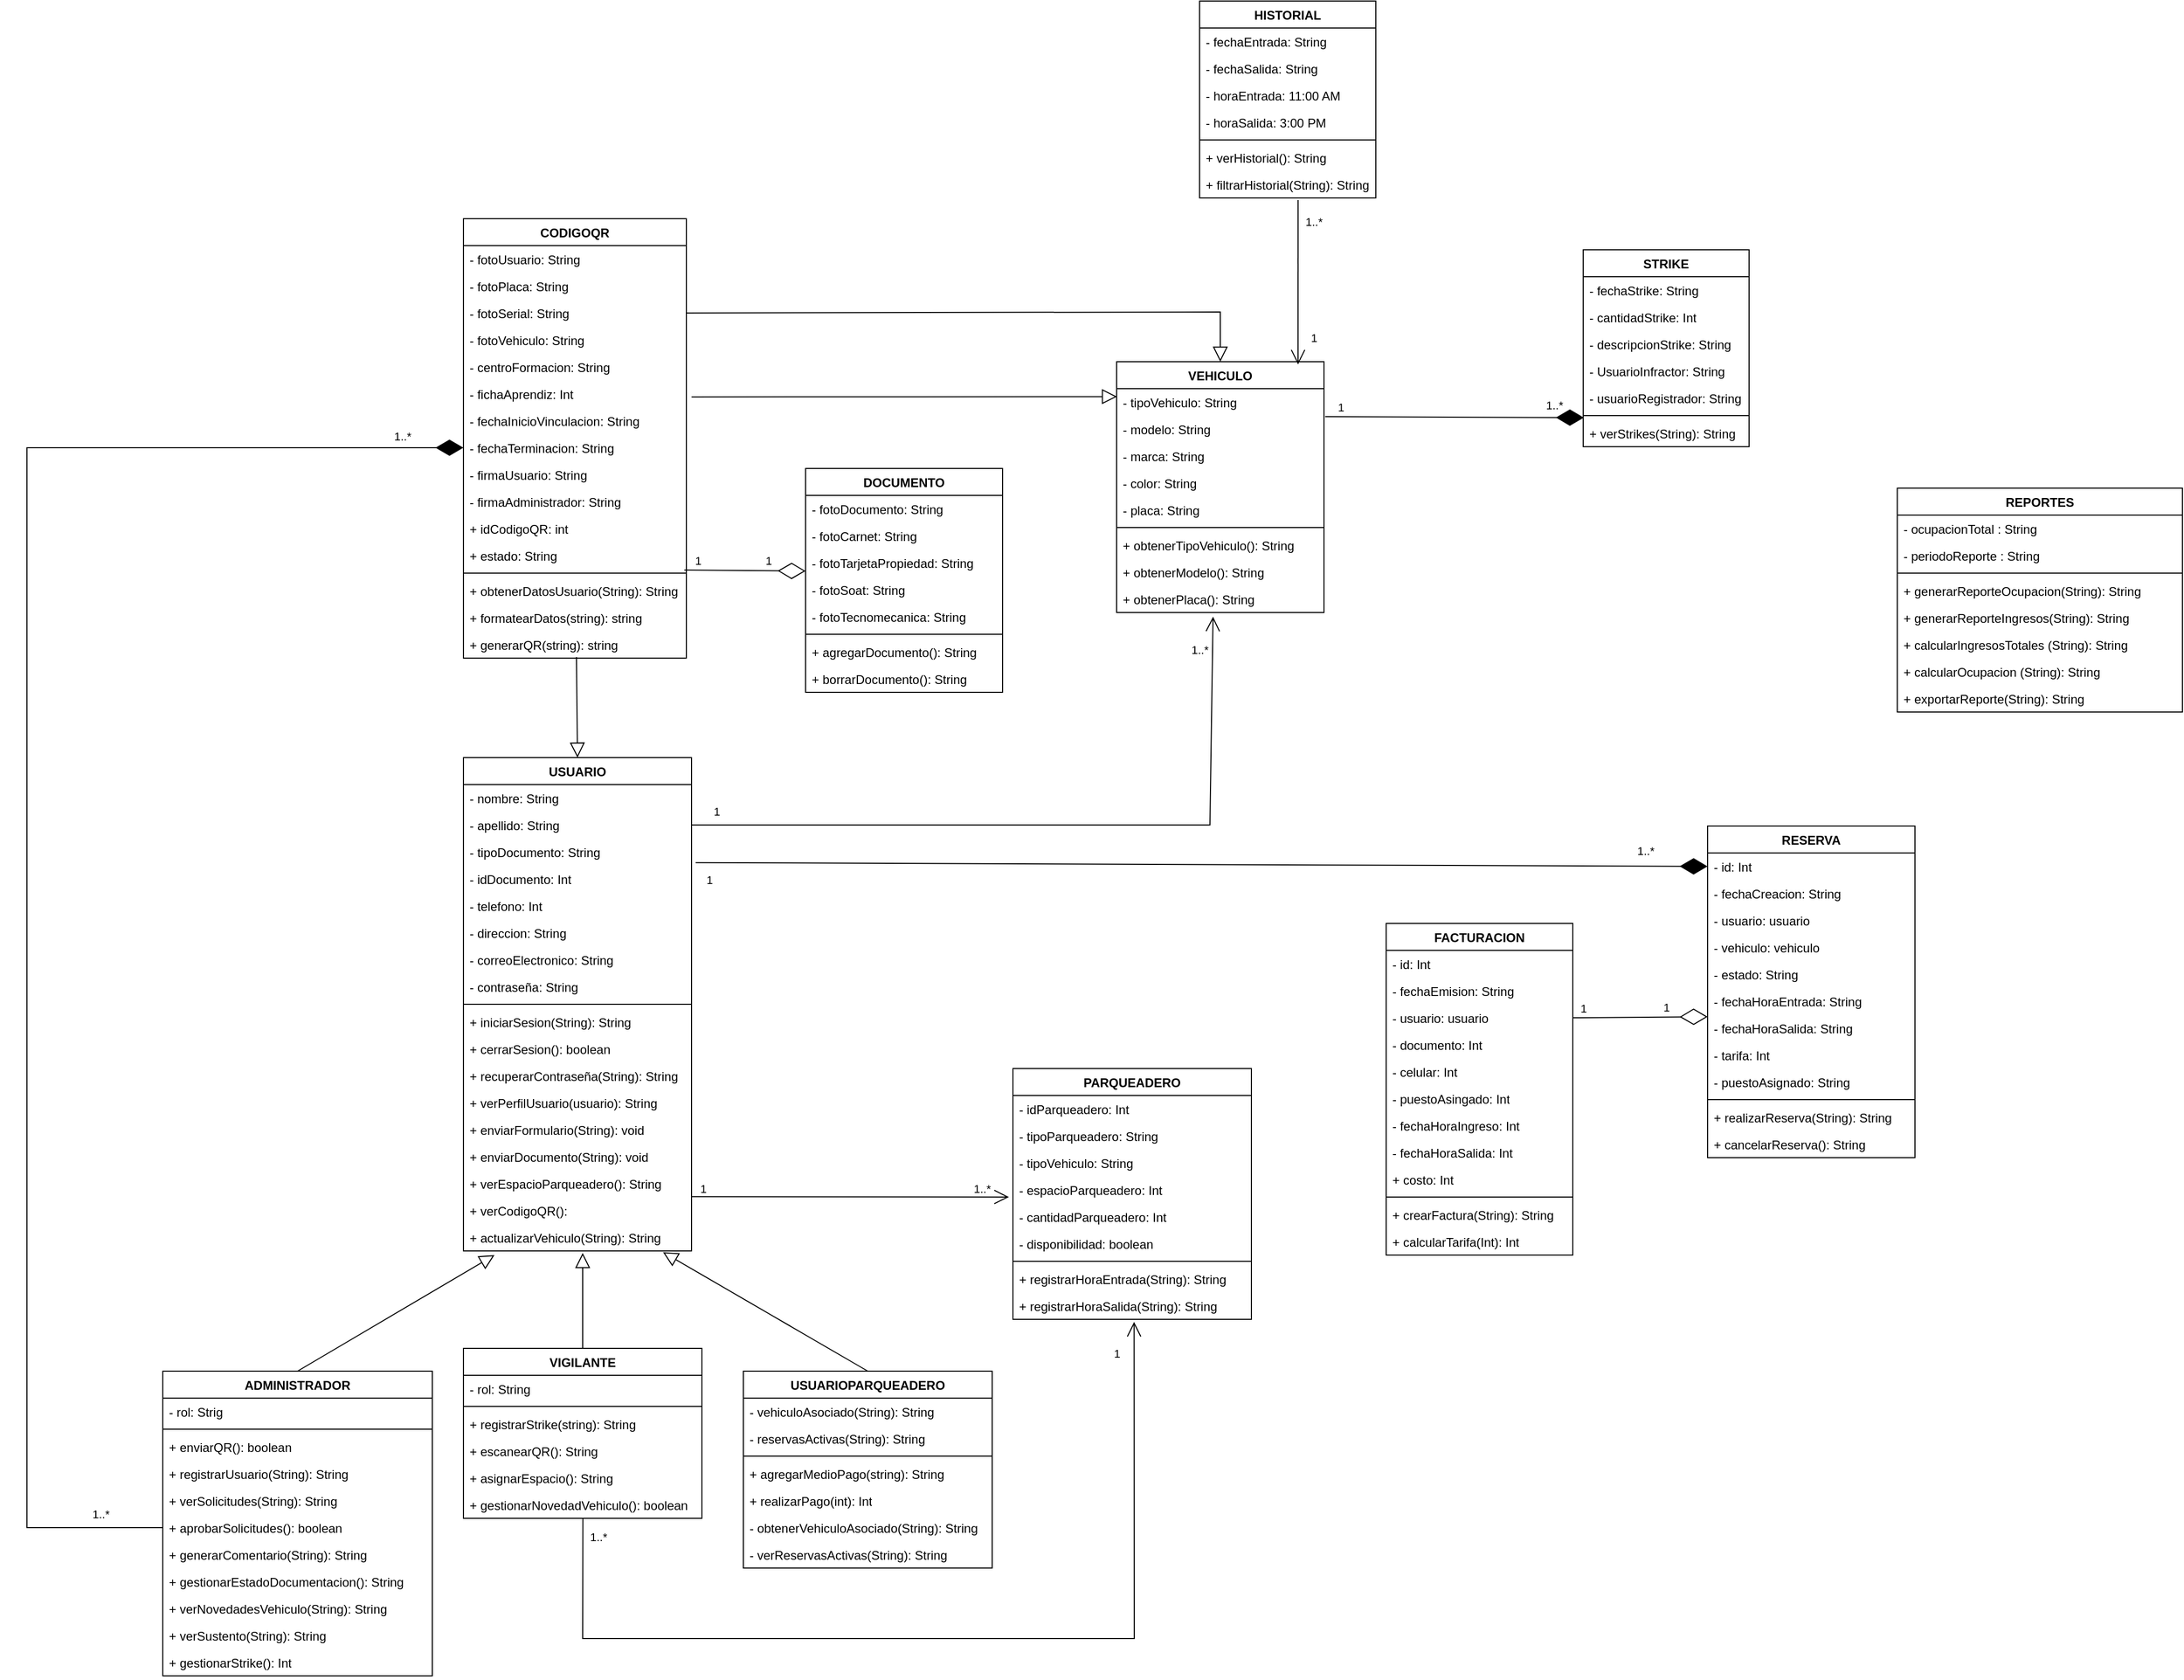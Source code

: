 <mxfile version="24.7.13">
  <diagram id="C5RBs43oDa-KdzZeNtuy" name="Page-1">
    <mxGraphModel grid="1" page="1" gridSize="10" guides="1" tooltips="1" connect="1" arrows="1" fold="1" pageScale="1" pageWidth="827" pageHeight="1169" math="0" shadow="0">
      <root>
        <mxCell id="WIyWlLk6GJQsqaUBKTNV-0" />
        <mxCell id="WIyWlLk6GJQsqaUBKTNV-1" parent="WIyWlLk6GJQsqaUBKTNV-0" />
        <mxCell id="jwnQluT92iZk3LKcLSu8-0" value="USUARIO" style="swimlane;fontStyle=1;align=center;verticalAlign=top;childLayout=stackLayout;horizontal=1;startSize=26;horizontalStack=0;resizeParent=1;resizeParentMax=0;resizeLast=0;collapsible=1;marginBottom=0;whiteSpace=wrap;html=1;" vertex="1" parent="WIyWlLk6GJQsqaUBKTNV-1">
          <mxGeometry x="-280" y="-50" width="220" height="476" as="geometry" />
        </mxCell>
        <mxCell id="jwnQluT92iZk3LKcLSu8-1" value="- nombre: String" style="text;strokeColor=none;fillColor=none;align=left;verticalAlign=top;spacingLeft=4;spacingRight=4;overflow=hidden;rotatable=0;points=[[0,0.5],[1,0.5]];portConstraint=eastwest;whiteSpace=wrap;html=1;" vertex="1" parent="jwnQluT92iZk3LKcLSu8-0">
          <mxGeometry y="26" width="220" height="26" as="geometry" />
        </mxCell>
        <mxCell id="jwnQluT92iZk3LKcLSu8-5" value="- apellido: String" style="text;strokeColor=none;fillColor=none;align=left;verticalAlign=top;spacingLeft=4;spacingRight=4;overflow=hidden;rotatable=0;points=[[0,0.5],[1,0.5]];portConstraint=eastwest;whiteSpace=wrap;html=1;" vertex="1" parent="jwnQluT92iZk3LKcLSu8-0">
          <mxGeometry y="52" width="220" height="26" as="geometry" />
        </mxCell>
        <mxCell id="jwnQluT92iZk3LKcLSu8-4" value="- tipoDocumento: String" style="text;strokeColor=none;fillColor=none;align=left;verticalAlign=top;spacingLeft=4;spacingRight=4;overflow=hidden;rotatable=0;points=[[0,0.5],[1,0.5]];portConstraint=eastwest;whiteSpace=wrap;html=1;" vertex="1" parent="jwnQluT92iZk3LKcLSu8-0">
          <mxGeometry y="78" width="220" height="26" as="geometry" />
        </mxCell>
        <mxCell id="jwnQluT92iZk3LKcLSu8-8" value="- idDocumento: Int" style="text;strokeColor=none;fillColor=none;align=left;verticalAlign=top;spacingLeft=4;spacingRight=4;overflow=hidden;rotatable=0;points=[[0,0.5],[1,0.5]];portConstraint=eastwest;whiteSpace=wrap;html=1;" vertex="1" parent="jwnQluT92iZk3LKcLSu8-0">
          <mxGeometry y="104" width="220" height="26" as="geometry" />
        </mxCell>
        <mxCell id="gBMFfcQIc0Uq0wEwDIpu-4" value="- telefono: Int" style="text;strokeColor=none;fillColor=none;align=left;verticalAlign=top;spacingLeft=4;spacingRight=4;overflow=hidden;rotatable=0;points=[[0,0.5],[1,0.5]];portConstraint=eastwest;whiteSpace=wrap;html=1;" vertex="1" parent="jwnQluT92iZk3LKcLSu8-0">
          <mxGeometry y="130" width="220" height="26" as="geometry" />
        </mxCell>
        <mxCell id="jwnQluT92iZk3LKcLSu8-6" value="- direccion: String" style="text;strokeColor=none;fillColor=none;align=left;verticalAlign=top;spacingLeft=4;spacingRight=4;overflow=hidden;rotatable=0;points=[[0,0.5],[1,0.5]];portConstraint=eastwest;whiteSpace=wrap;html=1;" vertex="1" parent="jwnQluT92iZk3LKcLSu8-0">
          <mxGeometry y="156" width="220" height="26" as="geometry" />
        </mxCell>
        <mxCell id="gBMFfcQIc0Uq0wEwDIpu-5" value="- correoElectronico: String" style="text;strokeColor=none;fillColor=none;align=left;verticalAlign=top;spacingLeft=4;spacingRight=4;overflow=hidden;rotatable=0;points=[[0,0.5],[1,0.5]];portConstraint=eastwest;whiteSpace=wrap;html=1;" vertex="1" parent="jwnQluT92iZk3LKcLSu8-0">
          <mxGeometry y="182" width="220" height="26" as="geometry" />
        </mxCell>
        <mxCell id="jwnQluT92iZk3LKcLSu8-7" value="- contraseña: String" style="text;strokeColor=none;fillColor=none;align=left;verticalAlign=top;spacingLeft=4;spacingRight=4;overflow=hidden;rotatable=0;points=[[0,0.5],[1,0.5]];portConstraint=eastwest;whiteSpace=wrap;html=1;" vertex="1" parent="jwnQluT92iZk3LKcLSu8-0">
          <mxGeometry y="208" width="220" height="26" as="geometry" />
        </mxCell>
        <mxCell id="jwnQluT92iZk3LKcLSu8-2" value="" style="line;strokeWidth=1;fillColor=none;align=left;verticalAlign=middle;spacingTop=-1;spacingLeft=3;spacingRight=3;rotatable=0;labelPosition=right;points=[];portConstraint=eastwest;strokeColor=inherit;" vertex="1" parent="jwnQluT92iZk3LKcLSu8-0">
          <mxGeometry y="234" width="220" height="8" as="geometry" />
        </mxCell>
        <mxCell id="jwnQluT92iZk3LKcLSu8-3" value="+ iniciarSesion(String): String" style="text;strokeColor=none;fillColor=none;align=left;verticalAlign=top;spacingLeft=4;spacingRight=4;overflow=hidden;rotatable=0;points=[[0,0.5],[1,0.5]];portConstraint=eastwest;whiteSpace=wrap;html=1;" vertex="1" parent="jwnQluT92iZk3LKcLSu8-0">
          <mxGeometry y="242" width="220" height="26" as="geometry" />
        </mxCell>
        <mxCell id="jwnQluT92iZk3LKcLSu8-9" value="+ cerrarSesion(): boolean" style="text;strokeColor=none;fillColor=none;align=left;verticalAlign=top;spacingLeft=4;spacingRight=4;overflow=hidden;rotatable=0;points=[[0,0.5],[1,0.5]];portConstraint=eastwest;whiteSpace=wrap;html=1;" vertex="1" parent="jwnQluT92iZk3LKcLSu8-0">
          <mxGeometry y="268" width="220" height="26" as="geometry" />
        </mxCell>
        <mxCell id="jwnQluT92iZk3LKcLSu8-10" value="+ recuperarContraseña(String): String" style="text;strokeColor=none;fillColor=none;align=left;verticalAlign=top;spacingLeft=4;spacingRight=4;overflow=hidden;rotatable=0;points=[[0,0.5],[1,0.5]];portConstraint=eastwest;whiteSpace=wrap;html=1;" vertex="1" parent="jwnQluT92iZk3LKcLSu8-0">
          <mxGeometry y="294" width="220" height="26" as="geometry" />
        </mxCell>
        <mxCell id="gBMFfcQIc0Uq0wEwDIpu-21" value="+ verPerfilUsuario(usuario): String" style="text;strokeColor=none;fillColor=none;align=left;verticalAlign=top;spacingLeft=4;spacingRight=4;overflow=hidden;rotatable=0;points=[[0,0.5],[1,0.5]];portConstraint=eastwest;whiteSpace=wrap;html=1;" vertex="1" parent="jwnQluT92iZk3LKcLSu8-0">
          <mxGeometry y="320" width="220" height="26" as="geometry" />
        </mxCell>
        <mxCell id="rvgToOoSAcFxIvefuFvH-0" value="+ enviarFormulario(String): void" style="text;strokeColor=none;fillColor=none;align=left;verticalAlign=top;spacingLeft=4;spacingRight=4;overflow=hidden;rotatable=0;points=[[0,0.5],[1,0.5]];portConstraint=eastwest;whiteSpace=wrap;html=1;" vertex="1" parent="jwnQluT92iZk3LKcLSu8-0">
          <mxGeometry y="346" width="220" height="26" as="geometry" />
        </mxCell>
        <mxCell id="rvgToOoSAcFxIvefuFvH-2" value="+ enviarDocumento(String): void" style="text;strokeColor=none;fillColor=none;align=left;verticalAlign=top;spacingLeft=4;spacingRight=4;overflow=hidden;rotatable=0;points=[[0,0.5],[1,0.5]];portConstraint=eastwest;whiteSpace=wrap;html=1;" vertex="1" parent="jwnQluT92iZk3LKcLSu8-0">
          <mxGeometry y="372" width="220" height="26" as="geometry" />
        </mxCell>
        <mxCell id="rvgToOoSAcFxIvefuFvH-1" value="+ verEspacioParqueadero(): String" style="text;strokeColor=none;fillColor=none;align=left;verticalAlign=top;spacingLeft=4;spacingRight=4;overflow=hidden;rotatable=0;points=[[0,0.5],[1,0.5]];portConstraint=eastwest;whiteSpace=wrap;html=1;" vertex="1" parent="jwnQluT92iZk3LKcLSu8-0">
          <mxGeometry y="398" width="220" height="26" as="geometry" />
        </mxCell>
        <mxCell id="rvgToOoSAcFxIvefuFvH-3" value="+ verCodigoQR():&amp;nbsp;" style="text;strokeColor=none;fillColor=none;align=left;verticalAlign=top;spacingLeft=4;spacingRight=4;overflow=hidden;rotatable=0;points=[[0,0.5],[1,0.5]];portConstraint=eastwest;whiteSpace=wrap;html=1;" vertex="1" parent="jwnQluT92iZk3LKcLSu8-0">
          <mxGeometry y="424" width="220" height="26" as="geometry" />
        </mxCell>
        <mxCell id="rvgToOoSAcFxIvefuFvH-18" value="+ actualizarVehiculo(String): String" style="text;strokeColor=none;fillColor=none;align=left;verticalAlign=top;spacingLeft=4;spacingRight=4;overflow=hidden;rotatable=0;points=[[0,0.5],[1,0.5]];portConstraint=eastwest;whiteSpace=wrap;html=1;" vertex="1" parent="jwnQluT92iZk3LKcLSu8-0">
          <mxGeometry y="450" width="220" height="26" as="geometry" />
        </mxCell>
        <mxCell id="jwnQluT92iZk3LKcLSu8-11" value="&lt;div&gt;ADMINISTRADOR&lt;/div&gt;" style="swimlane;fontStyle=1;align=center;verticalAlign=top;childLayout=stackLayout;horizontal=1;startSize=26;horizontalStack=0;resizeParent=1;resizeParentMax=0;resizeLast=0;collapsible=1;marginBottom=0;whiteSpace=wrap;html=1;" vertex="1" parent="WIyWlLk6GJQsqaUBKTNV-1">
          <mxGeometry x="-570" y="542" width="260" height="294" as="geometry" />
        </mxCell>
        <mxCell id="jwnQluT92iZk3LKcLSu8-12" value="- rol: Strig" style="text;strokeColor=none;fillColor=none;align=left;verticalAlign=top;spacingLeft=4;spacingRight=4;overflow=hidden;rotatable=0;points=[[0,0.5],[1,0.5]];portConstraint=eastwest;whiteSpace=wrap;html=1;" vertex="1" parent="jwnQluT92iZk3LKcLSu8-11">
          <mxGeometry y="26" width="260" height="26" as="geometry" />
        </mxCell>
        <mxCell id="jwnQluT92iZk3LKcLSu8-13" value="" style="line;strokeWidth=1;fillColor=none;align=left;verticalAlign=middle;spacingTop=-1;spacingLeft=3;spacingRight=3;rotatable=0;labelPosition=right;points=[];portConstraint=eastwest;strokeColor=inherit;" vertex="1" parent="jwnQluT92iZk3LKcLSu8-11">
          <mxGeometry y="52" width="260" height="8" as="geometry" />
        </mxCell>
        <mxCell id="rvgToOoSAcFxIvefuFvH-30" value="+ enviarQR(): boolean" style="text;strokeColor=none;fillColor=none;align=left;verticalAlign=top;spacingLeft=4;spacingRight=4;overflow=hidden;rotatable=0;points=[[0,0.5],[1,0.5]];portConstraint=eastwest;whiteSpace=wrap;html=1;" vertex="1" parent="jwnQluT92iZk3LKcLSu8-11">
          <mxGeometry y="60" width="260" height="26" as="geometry" />
        </mxCell>
        <mxCell id="rvgToOoSAcFxIvefuFvH-24" value="+ registrarUsuario(String): String" style="text;strokeColor=none;fillColor=none;align=left;verticalAlign=top;spacingLeft=4;spacingRight=4;overflow=hidden;rotatable=0;points=[[0,0.5],[1,0.5]];portConstraint=eastwest;whiteSpace=wrap;html=1;" vertex="1" parent="jwnQluT92iZk3LKcLSu8-11">
          <mxGeometry y="86" width="260" height="26" as="geometry" />
        </mxCell>
        <mxCell id="rvgToOoSAcFxIvefuFvH-25" value="+ verSolicitudes(String): String" style="text;strokeColor=none;fillColor=none;align=left;verticalAlign=top;spacingLeft=4;spacingRight=4;overflow=hidden;rotatable=0;points=[[0,0.5],[1,0.5]];portConstraint=eastwest;whiteSpace=wrap;html=1;" vertex="1" parent="jwnQluT92iZk3LKcLSu8-11">
          <mxGeometry y="112" width="260" height="26" as="geometry" />
        </mxCell>
        <mxCell id="rvgToOoSAcFxIvefuFvH-27" value="+ aprobarSolicitudes(): boolean" style="text;strokeColor=none;fillColor=none;align=left;verticalAlign=top;spacingLeft=4;spacingRight=4;overflow=hidden;rotatable=0;points=[[0,0.5],[1,0.5]];portConstraint=eastwest;whiteSpace=wrap;html=1;" vertex="1" parent="jwnQluT92iZk3LKcLSu8-11">
          <mxGeometry y="138" width="260" height="26" as="geometry" />
        </mxCell>
        <mxCell id="rvgToOoSAcFxIvefuFvH-28" value="+ generarComentario(String): String" style="text;strokeColor=none;fillColor=none;align=left;verticalAlign=top;spacingLeft=4;spacingRight=4;overflow=hidden;rotatable=0;points=[[0,0.5],[1,0.5]];portConstraint=eastwest;whiteSpace=wrap;html=1;" vertex="1" parent="jwnQluT92iZk3LKcLSu8-11">
          <mxGeometry y="164" width="260" height="26" as="geometry" />
        </mxCell>
        <mxCell id="rvgToOoSAcFxIvefuFvH-29" value="+ gestionarEstadoDocumentacion(): String" style="text;strokeColor=none;fillColor=none;align=left;verticalAlign=top;spacingLeft=4;spacingRight=4;overflow=hidden;rotatable=0;points=[[0,0.5],[1,0.5]];portConstraint=eastwest;whiteSpace=wrap;html=1;" vertex="1" parent="jwnQluT92iZk3LKcLSu8-11">
          <mxGeometry y="190" width="260" height="26" as="geometry" />
        </mxCell>
        <mxCell id="rvgToOoSAcFxIvefuFvH-31" value="+ verNovedadesVehiculo(String): String" style="text;strokeColor=none;fillColor=none;align=left;verticalAlign=top;spacingLeft=4;spacingRight=4;overflow=hidden;rotatable=0;points=[[0,0.5],[1,0.5]];portConstraint=eastwest;whiteSpace=wrap;html=1;" vertex="1" parent="jwnQluT92iZk3LKcLSu8-11">
          <mxGeometry y="216" width="260" height="26" as="geometry" />
        </mxCell>
        <mxCell id="rvgToOoSAcFxIvefuFvH-33" value="+ verSustento(String): String" style="text;strokeColor=none;fillColor=none;align=left;verticalAlign=top;spacingLeft=4;spacingRight=4;overflow=hidden;rotatable=0;points=[[0,0.5],[1,0.5]];portConstraint=eastwest;whiteSpace=wrap;html=1;" vertex="1" parent="jwnQluT92iZk3LKcLSu8-11">
          <mxGeometry y="242" width="260" height="26" as="geometry" />
        </mxCell>
        <mxCell id="rvgToOoSAcFxIvefuFvH-32" value="+ gestionarStrike(): Int" style="text;strokeColor=none;fillColor=none;align=left;verticalAlign=top;spacingLeft=4;spacingRight=4;overflow=hidden;rotatable=0;points=[[0,0.5],[1,0.5]];portConstraint=eastwest;whiteSpace=wrap;html=1;" vertex="1" parent="jwnQluT92iZk3LKcLSu8-11">
          <mxGeometry y="268" width="260" height="26" as="geometry" />
        </mxCell>
        <mxCell id="jwnQluT92iZk3LKcLSu8-15" value="USUARIOPARQUEADERO" style="swimlane;fontStyle=1;align=center;verticalAlign=top;childLayout=stackLayout;horizontal=1;startSize=26;horizontalStack=0;resizeParent=1;resizeParentMax=0;resizeLast=0;collapsible=1;marginBottom=0;whiteSpace=wrap;html=1;" vertex="1" parent="WIyWlLk6GJQsqaUBKTNV-1">
          <mxGeometry x="-10" y="542" width="240" height="190" as="geometry" />
        </mxCell>
        <mxCell id="jwnQluT92iZk3LKcLSu8-16" value="- vehiculoAsociado(String): String" style="text;strokeColor=none;fillColor=none;align=left;verticalAlign=top;spacingLeft=4;spacingRight=4;overflow=hidden;rotatable=0;points=[[0,0.5],[1,0.5]];portConstraint=eastwest;whiteSpace=wrap;html=1;" vertex="1" parent="jwnQluT92iZk3LKcLSu8-15">
          <mxGeometry y="26" width="240" height="26" as="geometry" />
        </mxCell>
        <mxCell id="EhSyCMjtrKtrZqwcO_H_-2" value="- reservasActivas(String): String" style="text;strokeColor=none;fillColor=none;align=left;verticalAlign=top;spacingLeft=4;spacingRight=4;overflow=hidden;rotatable=0;points=[[0,0.5],[1,0.5]];portConstraint=eastwest;whiteSpace=wrap;html=1;" vertex="1" parent="jwnQluT92iZk3LKcLSu8-15">
          <mxGeometry y="52" width="240" height="26" as="geometry" />
        </mxCell>
        <mxCell id="jwnQluT92iZk3LKcLSu8-17" value="" style="line;strokeWidth=1;fillColor=none;align=left;verticalAlign=middle;spacingTop=-1;spacingLeft=3;spacingRight=3;rotatable=0;labelPosition=right;points=[];portConstraint=eastwest;strokeColor=inherit;" vertex="1" parent="jwnQluT92iZk3LKcLSu8-15">
          <mxGeometry y="78" width="240" height="8" as="geometry" />
        </mxCell>
        <mxCell id="jwnQluT92iZk3LKcLSu8-18" value="+ agregarMedioPago(string): String" style="text;strokeColor=none;fillColor=none;align=left;verticalAlign=top;spacingLeft=4;spacingRight=4;overflow=hidden;rotatable=0;points=[[0,0.5],[1,0.5]];portConstraint=eastwest;whiteSpace=wrap;html=1;" vertex="1" parent="jwnQluT92iZk3LKcLSu8-15">
          <mxGeometry y="86" width="240" height="26" as="geometry" />
        </mxCell>
        <mxCell id="EhSyCMjtrKtrZqwcO_H_-1" value="+ realizarPago(int): Int" style="text;strokeColor=none;fillColor=none;align=left;verticalAlign=top;spacingLeft=4;spacingRight=4;overflow=hidden;rotatable=0;points=[[0,0.5],[1,0.5]];portConstraint=eastwest;whiteSpace=wrap;html=1;" vertex="1" parent="jwnQluT92iZk3LKcLSu8-15">
          <mxGeometry y="112" width="240" height="26" as="geometry" />
        </mxCell>
        <mxCell id="EhSyCMjtrKtrZqwcO_H_-4" value="- obtenerVehiculoAsociado(String): String" style="text;strokeColor=none;fillColor=none;align=left;verticalAlign=top;spacingLeft=4;spacingRight=4;overflow=hidden;rotatable=0;points=[[0,0.5],[1,0.5]];portConstraint=eastwest;whiteSpace=wrap;html=1;" vertex="1" parent="jwnQluT92iZk3LKcLSu8-15">
          <mxGeometry y="138" width="240" height="26" as="geometry" />
        </mxCell>
        <mxCell id="EhSyCMjtrKtrZqwcO_H_-5" value="- verReservasActivas(String): String" style="text;strokeColor=none;fillColor=none;align=left;verticalAlign=top;spacingLeft=4;spacingRight=4;overflow=hidden;rotatable=0;points=[[0,0.5],[1,0.5]];portConstraint=eastwest;whiteSpace=wrap;html=1;" vertex="1" parent="jwnQluT92iZk3LKcLSu8-15">
          <mxGeometry y="164" width="240" height="26" as="geometry" />
        </mxCell>
        <mxCell id="jwnQluT92iZk3LKcLSu8-19" value="VIGILANTE" style="swimlane;fontStyle=1;align=center;verticalAlign=top;childLayout=stackLayout;horizontal=1;startSize=26;horizontalStack=0;resizeParent=1;resizeParentMax=0;resizeLast=0;collapsible=1;marginBottom=0;whiteSpace=wrap;html=1;" vertex="1" parent="WIyWlLk6GJQsqaUBKTNV-1">
          <mxGeometry x="-280" y="520" width="230" height="164" as="geometry" />
        </mxCell>
        <mxCell id="jwnQluT92iZk3LKcLSu8-20" value="- rol: String" style="text;strokeColor=none;fillColor=none;align=left;verticalAlign=top;spacingLeft=4;spacingRight=4;overflow=hidden;rotatable=0;points=[[0,0.5],[1,0.5]];portConstraint=eastwest;whiteSpace=wrap;html=1;" vertex="1" parent="jwnQluT92iZk3LKcLSu8-19">
          <mxGeometry y="26" width="230" height="26" as="geometry" />
        </mxCell>
        <mxCell id="jwnQluT92iZk3LKcLSu8-21" value="" style="line;strokeWidth=1;fillColor=none;align=left;verticalAlign=middle;spacingTop=-1;spacingLeft=3;spacingRight=3;rotatable=0;labelPosition=right;points=[];portConstraint=eastwest;strokeColor=inherit;" vertex="1" parent="jwnQluT92iZk3LKcLSu8-19">
          <mxGeometry y="52" width="230" height="8" as="geometry" />
        </mxCell>
        <mxCell id="jwnQluT92iZk3LKcLSu8-22" value="+ registrarStrike(string): String" style="text;strokeColor=none;fillColor=none;align=left;verticalAlign=top;spacingLeft=4;spacingRight=4;overflow=hidden;rotatable=0;points=[[0,0.5],[1,0.5]];portConstraint=eastwest;whiteSpace=wrap;html=1;" vertex="1" parent="jwnQluT92iZk3LKcLSu8-19">
          <mxGeometry y="60" width="230" height="26" as="geometry" />
        </mxCell>
        <mxCell id="rvgToOoSAcFxIvefuFvH-19" value="+ escanearQR(): String" style="text;strokeColor=none;fillColor=none;align=left;verticalAlign=top;spacingLeft=4;spacingRight=4;overflow=hidden;rotatable=0;points=[[0,0.5],[1,0.5]];portConstraint=eastwest;whiteSpace=wrap;html=1;" vertex="1" parent="jwnQluT92iZk3LKcLSu8-19">
          <mxGeometry y="86" width="230" height="26" as="geometry" />
        </mxCell>
        <mxCell id="rvgToOoSAcFxIvefuFvH-20" value="+ asignarEspacio(): String" style="text;strokeColor=none;fillColor=none;align=left;verticalAlign=top;spacingLeft=4;spacingRight=4;overflow=hidden;rotatable=0;points=[[0,0.5],[1,0.5]];portConstraint=eastwest;whiteSpace=wrap;html=1;" vertex="1" parent="jwnQluT92iZk3LKcLSu8-19">
          <mxGeometry y="112" width="230" height="26" as="geometry" />
        </mxCell>
        <mxCell id="rvgToOoSAcFxIvefuFvH-22" value="+ gestionarNovedadVehiculo(): boolean" style="text;strokeColor=none;fillColor=none;align=left;verticalAlign=top;spacingLeft=4;spacingRight=4;overflow=hidden;rotatable=0;points=[[0,0.5],[1,0.5]];portConstraint=eastwest;whiteSpace=wrap;html=1;" vertex="1" parent="jwnQluT92iZk3LKcLSu8-19">
          <mxGeometry y="138" width="230" height="26" as="geometry" />
        </mxCell>
        <mxCell id="jwnQluT92iZk3LKcLSu8-23" value="" style="endArrow=block;endFill=0;endSize=12;html=1;rounded=0;exitX=0.5;exitY=0;exitDx=0;exitDy=0;entryX=0.136;entryY=1.154;entryDx=0;entryDy=0;entryPerimeter=0;" edge="1" parent="WIyWlLk6GJQsqaUBKTNV-1" source="jwnQluT92iZk3LKcLSu8-11" target="rvgToOoSAcFxIvefuFvH-18">
          <mxGeometry width="160" relative="1" as="geometry">
            <mxPoint x="-280" y="400" as="sourcePoint" />
            <mxPoint x="-260" y="430" as="targetPoint" />
          </mxGeometry>
        </mxCell>
        <mxCell id="jwnQluT92iZk3LKcLSu8-24" value="" style="endArrow=block;endFill=0;endSize=12;html=1;rounded=0;exitX=0.5;exitY=0;exitDx=0;exitDy=0;" edge="1" parent="WIyWlLk6GJQsqaUBKTNV-1" source="jwnQluT92iZk3LKcLSu8-19">
          <mxGeometry width="160" relative="1" as="geometry">
            <mxPoint x="-280" y="450" as="sourcePoint" />
            <mxPoint x="-165" y="428" as="targetPoint" />
          </mxGeometry>
        </mxCell>
        <mxCell id="jwnQluT92iZk3LKcLSu8-25" value="" style="endArrow=block;endFill=0;endSize=12;html=1;rounded=0;exitX=0.5;exitY=0;exitDx=0;exitDy=0;entryX=0.875;entryY=1.046;entryDx=0;entryDy=0;entryPerimeter=0;" edge="1" parent="WIyWlLk6GJQsqaUBKTNV-1" source="jwnQluT92iZk3LKcLSu8-15" target="rvgToOoSAcFxIvefuFvH-18">
          <mxGeometry width="160" relative="1" as="geometry">
            <mxPoint x="-270" y="460" as="sourcePoint" />
            <mxPoint x="-80" y="440" as="targetPoint" />
          </mxGeometry>
        </mxCell>
        <mxCell id="jwnQluT92iZk3LKcLSu8-26" value="PARQUEADERO" style="swimlane;fontStyle=1;align=center;verticalAlign=top;childLayout=stackLayout;horizontal=1;startSize=26;horizontalStack=0;resizeParent=1;resizeParentMax=0;resizeLast=0;collapsible=1;marginBottom=0;whiteSpace=wrap;html=1;" vertex="1" parent="WIyWlLk6GJQsqaUBKTNV-1">
          <mxGeometry x="250" y="250" width="230" height="242" as="geometry" />
        </mxCell>
        <mxCell id="jwnQluT92iZk3LKcLSu8-27" value="- idParqueadero: Int" style="text;strokeColor=none;fillColor=none;align=left;verticalAlign=top;spacingLeft=4;spacingRight=4;overflow=hidden;rotatable=0;points=[[0,0.5],[1,0.5]];portConstraint=eastwest;whiteSpace=wrap;html=1;" vertex="1" parent="jwnQluT92iZk3LKcLSu8-26">
          <mxGeometry y="26" width="230" height="26" as="geometry" />
        </mxCell>
        <mxCell id="jwnQluT92iZk3LKcLSu8-37" value="- tipoParqueadero: String" style="text;strokeColor=none;fillColor=none;align=left;verticalAlign=top;spacingLeft=4;spacingRight=4;overflow=hidden;rotatable=0;points=[[0,0.5],[1,0.5]];portConstraint=eastwest;whiteSpace=wrap;html=1;" vertex="1" parent="jwnQluT92iZk3LKcLSu8-26">
          <mxGeometry y="52" width="230" height="26" as="geometry" />
        </mxCell>
        <mxCell id="BzW3EfoEk0be_9FrKHI8-0" value="- tipoVehiculo: String" style="text;strokeColor=none;fillColor=none;align=left;verticalAlign=top;spacingLeft=4;spacingRight=4;overflow=hidden;rotatable=0;points=[[0,0.5],[1,0.5]];portConstraint=eastwest;whiteSpace=wrap;html=1;" vertex="1" parent="jwnQluT92iZk3LKcLSu8-26">
          <mxGeometry y="78" width="230" height="26" as="geometry" />
        </mxCell>
        <mxCell id="jwnQluT92iZk3LKcLSu8-34" value="- espacioParqueadero: Int" style="text;strokeColor=none;fillColor=none;align=left;verticalAlign=top;spacingLeft=4;spacingRight=4;overflow=hidden;rotatable=0;points=[[0,0.5],[1,0.5]];portConstraint=eastwest;whiteSpace=wrap;html=1;" vertex="1" parent="jwnQluT92iZk3LKcLSu8-26">
          <mxGeometry y="104" width="230" height="26" as="geometry" />
        </mxCell>
        <mxCell id="jwnQluT92iZk3LKcLSu8-35" value="- cantidadParqueadero: Int" style="text;strokeColor=none;fillColor=none;align=left;verticalAlign=top;spacingLeft=4;spacingRight=4;overflow=hidden;rotatable=0;points=[[0,0.5],[1,0.5]];portConstraint=eastwest;whiteSpace=wrap;html=1;" vertex="1" parent="jwnQluT92iZk3LKcLSu8-26">
          <mxGeometry y="130" width="230" height="26" as="geometry" />
        </mxCell>
        <mxCell id="jwnQluT92iZk3LKcLSu8-36" value="- disponibilidad: boolean" style="text;strokeColor=none;fillColor=none;align=left;verticalAlign=top;spacingLeft=4;spacingRight=4;overflow=hidden;rotatable=0;points=[[0,0.5],[1,0.5]];portConstraint=eastwest;whiteSpace=wrap;html=1;" vertex="1" parent="jwnQluT92iZk3LKcLSu8-26">
          <mxGeometry y="156" width="230" height="26" as="geometry" />
        </mxCell>
        <mxCell id="jwnQluT92iZk3LKcLSu8-28" value="" style="line;strokeWidth=1;fillColor=none;align=left;verticalAlign=middle;spacingTop=-1;spacingLeft=3;spacingRight=3;rotatable=0;labelPosition=right;points=[];portConstraint=eastwest;strokeColor=inherit;" vertex="1" parent="jwnQluT92iZk3LKcLSu8-26">
          <mxGeometry y="182" width="230" height="8" as="geometry" />
        </mxCell>
        <mxCell id="jwnQluT92iZk3LKcLSu8-29" value="+ registrarHoraEntrada(String): String" style="text;strokeColor=none;fillColor=none;align=left;verticalAlign=top;spacingLeft=4;spacingRight=4;overflow=hidden;rotatable=0;points=[[0,0.5],[1,0.5]];portConstraint=eastwest;whiteSpace=wrap;html=1;" vertex="1" parent="jwnQluT92iZk3LKcLSu8-26">
          <mxGeometry y="190" width="230" height="26" as="geometry" />
        </mxCell>
        <mxCell id="jwnQluT92iZk3LKcLSu8-47" value="+ registrarHoraSalida(String): String" style="text;strokeColor=none;fillColor=none;align=left;verticalAlign=top;spacingLeft=4;spacingRight=4;overflow=hidden;rotatable=0;points=[[0,0.5],[1,0.5]];portConstraint=eastwest;whiteSpace=wrap;html=1;" vertex="1" parent="jwnQluT92iZk3LKcLSu8-26">
          <mxGeometry y="216" width="230" height="26" as="geometry" />
        </mxCell>
        <mxCell id="jwnQluT92iZk3LKcLSu8-30" value="VEHICULO" style="swimlane;fontStyle=1;align=center;verticalAlign=top;childLayout=stackLayout;horizontal=1;startSize=26;horizontalStack=0;resizeParent=1;resizeParentMax=0;resizeLast=0;collapsible=1;marginBottom=0;whiteSpace=wrap;html=1;" vertex="1" parent="WIyWlLk6GJQsqaUBKTNV-1">
          <mxGeometry x="350" y="-432" width="200" height="242" as="geometry" />
        </mxCell>
        <mxCell id="jwnQluT92iZk3LKcLSu8-42" value="- tipoVehiculo: String" style="text;strokeColor=none;fillColor=none;align=left;verticalAlign=top;spacingLeft=4;spacingRight=4;overflow=hidden;rotatable=0;points=[[0,0.5],[1,0.5]];portConstraint=eastwest;whiteSpace=wrap;html=1;" vertex="1" parent="jwnQluT92iZk3LKcLSu8-30">
          <mxGeometry y="26" width="200" height="26" as="geometry" />
        </mxCell>
        <mxCell id="jwnQluT92iZk3LKcLSu8-31" value="- modelo: String" style="text;strokeColor=none;fillColor=none;align=left;verticalAlign=top;spacingLeft=4;spacingRight=4;overflow=hidden;rotatable=0;points=[[0,0.5],[1,0.5]];portConstraint=eastwest;whiteSpace=wrap;html=1;" vertex="1" parent="jwnQluT92iZk3LKcLSu8-30">
          <mxGeometry y="52" width="200" height="26" as="geometry" />
        </mxCell>
        <mxCell id="jwnQluT92iZk3LKcLSu8-40" value="- marca: String" style="text;strokeColor=none;fillColor=none;align=left;verticalAlign=top;spacingLeft=4;spacingRight=4;overflow=hidden;rotatable=0;points=[[0,0.5],[1,0.5]];portConstraint=eastwest;whiteSpace=wrap;html=1;" vertex="1" parent="jwnQluT92iZk3LKcLSu8-30">
          <mxGeometry y="78" width="200" height="26" as="geometry" />
        </mxCell>
        <mxCell id="jwnQluT92iZk3LKcLSu8-41" value="- color: String" style="text;strokeColor=none;fillColor=none;align=left;verticalAlign=top;spacingLeft=4;spacingRight=4;overflow=hidden;rotatable=0;points=[[0,0.5],[1,0.5]];portConstraint=eastwest;whiteSpace=wrap;html=1;" vertex="1" parent="jwnQluT92iZk3LKcLSu8-30">
          <mxGeometry y="104" width="200" height="26" as="geometry" />
        </mxCell>
        <mxCell id="jwnQluT92iZk3LKcLSu8-39" value="- placa: String" style="text;strokeColor=none;fillColor=none;align=left;verticalAlign=top;spacingLeft=4;spacingRight=4;overflow=hidden;rotatable=0;points=[[0,0.5],[1,0.5]];portConstraint=eastwest;whiteSpace=wrap;html=1;" vertex="1" parent="jwnQluT92iZk3LKcLSu8-30">
          <mxGeometry y="130" width="200" height="26" as="geometry" />
        </mxCell>
        <mxCell id="jwnQluT92iZk3LKcLSu8-32" value="" style="line;strokeWidth=1;fillColor=none;align=left;verticalAlign=middle;spacingTop=-1;spacingLeft=3;spacingRight=3;rotatable=0;labelPosition=right;points=[];portConstraint=eastwest;strokeColor=inherit;" vertex="1" parent="jwnQluT92iZk3LKcLSu8-30">
          <mxGeometry y="156" width="200" height="8" as="geometry" />
        </mxCell>
        <mxCell id="jwnQluT92iZk3LKcLSu8-33" value="+ obtenerTipoVehiculo(): String" style="text;strokeColor=none;fillColor=none;align=left;verticalAlign=top;spacingLeft=4;spacingRight=4;overflow=hidden;rotatable=0;points=[[0,0.5],[1,0.5]];portConstraint=eastwest;whiteSpace=wrap;html=1;" vertex="1" parent="jwnQluT92iZk3LKcLSu8-30">
          <mxGeometry y="164" width="200" height="26" as="geometry" />
        </mxCell>
        <mxCell id="EhSyCMjtrKtrZqwcO_H_-9" value="+ obtenerModelo(): String" style="text;strokeColor=none;fillColor=none;align=left;verticalAlign=top;spacingLeft=4;spacingRight=4;overflow=hidden;rotatable=0;points=[[0,0.5],[1,0.5]];portConstraint=eastwest;whiteSpace=wrap;html=1;" vertex="1" parent="jwnQluT92iZk3LKcLSu8-30">
          <mxGeometry y="190" width="200" height="26" as="geometry" />
        </mxCell>
        <mxCell id="EhSyCMjtrKtrZqwcO_H_-10" value="+ obtenerPlaca(): String" style="text;strokeColor=none;fillColor=none;align=left;verticalAlign=top;spacingLeft=4;spacingRight=4;overflow=hidden;rotatable=0;points=[[0,0.5],[1,0.5]];portConstraint=eastwest;whiteSpace=wrap;html=1;" vertex="1" parent="jwnQluT92iZk3LKcLSu8-30">
          <mxGeometry y="216" width="200" height="26" as="geometry" />
        </mxCell>
        <mxCell id="jwnQluT92iZk3LKcLSu8-48" value="FACTURACION" style="swimlane;fontStyle=1;align=center;verticalAlign=top;childLayout=stackLayout;horizontal=1;startSize=26;horizontalStack=0;resizeParent=1;resizeParentMax=0;resizeLast=0;collapsible=1;marginBottom=0;whiteSpace=wrap;html=1;" vertex="1" parent="WIyWlLk6GJQsqaUBKTNV-1">
          <mxGeometry x="610" y="110" width="180" height="320" as="geometry" />
        </mxCell>
        <mxCell id="jwnQluT92iZk3LKcLSu8-49" value="- id: Int" style="text;strokeColor=none;fillColor=none;align=left;verticalAlign=top;spacingLeft=4;spacingRight=4;overflow=hidden;rotatable=0;points=[[0,0.5],[1,0.5]];portConstraint=eastwest;whiteSpace=wrap;html=1;" vertex="1" parent="jwnQluT92iZk3LKcLSu8-48">
          <mxGeometry y="26" width="180" height="26" as="geometry" />
        </mxCell>
        <mxCell id="jwnQluT92iZk3LKcLSu8-52" value="- fechaEmision: String" style="text;strokeColor=none;fillColor=none;align=left;verticalAlign=top;spacingLeft=4;spacingRight=4;overflow=hidden;rotatable=0;points=[[0,0.5],[1,0.5]];portConstraint=eastwest;whiteSpace=wrap;html=1;" vertex="1" parent="jwnQluT92iZk3LKcLSu8-48">
          <mxGeometry y="52" width="180" height="26" as="geometry" />
        </mxCell>
        <mxCell id="jwnQluT92iZk3LKcLSu8-53" value="- usuario: usuario" style="text;strokeColor=none;fillColor=none;align=left;verticalAlign=top;spacingLeft=4;spacingRight=4;overflow=hidden;rotatable=0;points=[[0,0.5],[1,0.5]];portConstraint=eastwest;whiteSpace=wrap;html=1;" vertex="1" parent="jwnQluT92iZk3LKcLSu8-48">
          <mxGeometry y="78" width="180" height="26" as="geometry" />
        </mxCell>
        <mxCell id="jwnQluT92iZk3LKcLSu8-54" value="- documento: Int" style="text;strokeColor=none;fillColor=none;align=left;verticalAlign=top;spacingLeft=4;spacingRight=4;overflow=hidden;rotatable=0;points=[[0,0.5],[1,0.5]];portConstraint=eastwest;whiteSpace=wrap;html=1;" vertex="1" parent="jwnQluT92iZk3LKcLSu8-48">
          <mxGeometry y="104" width="180" height="26" as="geometry" />
        </mxCell>
        <mxCell id="nw_X7HepFfu8QUZPXNFp-0" value="- celular: Int" style="text;strokeColor=none;fillColor=none;align=left;verticalAlign=top;spacingLeft=4;spacingRight=4;overflow=hidden;rotatable=0;points=[[0,0.5],[1,0.5]];portConstraint=eastwest;whiteSpace=wrap;html=1;" vertex="1" parent="jwnQluT92iZk3LKcLSu8-48">
          <mxGeometry y="130" width="180" height="26" as="geometry" />
        </mxCell>
        <mxCell id="nw_X7HepFfu8QUZPXNFp-1" value="- puestoAsingado: Int" style="text;strokeColor=none;fillColor=none;align=left;verticalAlign=top;spacingLeft=4;spacingRight=4;overflow=hidden;rotatable=0;points=[[0,0.5],[1,0.5]];portConstraint=eastwest;whiteSpace=wrap;html=1;" vertex="1" parent="jwnQluT92iZk3LKcLSu8-48">
          <mxGeometry y="156" width="180" height="26" as="geometry" />
        </mxCell>
        <mxCell id="nw_X7HepFfu8QUZPXNFp-2" value="- fechaHoraIngreso: Int" style="text;strokeColor=none;fillColor=none;align=left;verticalAlign=top;spacingLeft=4;spacingRight=4;overflow=hidden;rotatable=0;points=[[0,0.5],[1,0.5]];portConstraint=eastwest;whiteSpace=wrap;html=1;" vertex="1" parent="jwnQluT92iZk3LKcLSu8-48">
          <mxGeometry y="182" width="180" height="26" as="geometry" />
        </mxCell>
        <mxCell id="nw_X7HepFfu8QUZPXNFp-3" value="- fechaHoraSalida: Int" style="text;strokeColor=none;fillColor=none;align=left;verticalAlign=top;spacingLeft=4;spacingRight=4;overflow=hidden;rotatable=0;points=[[0,0.5],[1,0.5]];portConstraint=eastwest;whiteSpace=wrap;html=1;" vertex="1" parent="jwnQluT92iZk3LKcLSu8-48">
          <mxGeometry y="208" width="180" height="26" as="geometry" />
        </mxCell>
        <mxCell id="nw_X7HepFfu8QUZPXNFp-4" value="+ costo: Int" style="text;strokeColor=none;fillColor=none;align=left;verticalAlign=top;spacingLeft=4;spacingRight=4;overflow=hidden;rotatable=0;points=[[0,0.5],[1,0.5]];portConstraint=eastwest;whiteSpace=wrap;html=1;" vertex="1" parent="jwnQluT92iZk3LKcLSu8-48">
          <mxGeometry y="234" width="180" height="26" as="geometry" />
        </mxCell>
        <mxCell id="jwnQluT92iZk3LKcLSu8-50" value="" style="line;strokeWidth=1;fillColor=none;align=left;verticalAlign=middle;spacingTop=-1;spacingLeft=3;spacingRight=3;rotatable=0;labelPosition=right;points=[];portConstraint=eastwest;strokeColor=inherit;" vertex="1" parent="jwnQluT92iZk3LKcLSu8-48">
          <mxGeometry y="260" width="180" height="8" as="geometry" />
        </mxCell>
        <mxCell id="jwnQluT92iZk3LKcLSu8-51" value="+ crearFactura(String): String" style="text;strokeColor=none;fillColor=none;align=left;verticalAlign=top;spacingLeft=4;spacingRight=4;overflow=hidden;rotatable=0;points=[[0,0.5],[1,0.5]];portConstraint=eastwest;whiteSpace=wrap;html=1;" vertex="1" parent="jwnQluT92iZk3LKcLSu8-48">
          <mxGeometry y="268" width="180" height="26" as="geometry" />
        </mxCell>
        <mxCell id="EhSyCMjtrKtrZqwcO_H_-7" value="+ calcularTarifa(Int): Int" style="text;strokeColor=none;fillColor=none;align=left;verticalAlign=top;spacingLeft=4;spacingRight=4;overflow=hidden;rotatable=0;points=[[0,0.5],[1,0.5]];portConstraint=eastwest;whiteSpace=wrap;html=1;" vertex="1" parent="jwnQluT92iZk3LKcLSu8-48">
          <mxGeometry y="294" width="180" height="26" as="geometry" />
        </mxCell>
        <mxCell id="jwnQluT92iZk3LKcLSu8-55" value="" style="endArrow=open;endFill=1;endSize=12;html=1;rounded=0;entryX=-0.017;entryY=0.769;entryDx=0;entryDy=0;entryPerimeter=0;exitX=0.998;exitY=0.986;exitDx=0;exitDy=0;exitPerimeter=0;" edge="1" parent="WIyWlLk6GJQsqaUBKTNV-1" source="rvgToOoSAcFxIvefuFvH-1" target="jwnQluT92iZk3LKcLSu8-34">
          <mxGeometry width="160" relative="1" as="geometry">
            <mxPoint x="-60" y="370" as="sourcePoint" />
            <mxPoint x="380" y="290" as="targetPoint" />
          </mxGeometry>
        </mxCell>
        <mxCell id="jwnQluT92iZk3LKcLSu8-56" value="1" style="edgeLabel;html=1;align=center;verticalAlign=middle;resizable=0;points=[];" connectable="0" vertex="1" parent="jwnQluT92iZk3LKcLSu8-55">
          <mxGeometry x="-0.908" y="-1" relative="1" as="geometry">
            <mxPoint x="-3" y="-9" as="offset" />
          </mxGeometry>
        </mxCell>
        <mxCell id="jwnQluT92iZk3LKcLSu8-57" value="1..*" style="edgeLabel;html=1;align=center;verticalAlign=middle;resizable=0;points=[];" connectable="0" vertex="1" parent="jwnQluT92iZk3LKcLSu8-55">
          <mxGeometry x="0.829" y="-1" relative="1" as="geometry">
            <mxPoint y="-9" as="offset" />
          </mxGeometry>
        </mxCell>
        <mxCell id="jwnQluT92iZk3LKcLSu8-58" value="HISTORIAL" style="swimlane;fontStyle=1;align=center;verticalAlign=top;childLayout=stackLayout;horizontal=1;startSize=26;horizontalStack=0;resizeParent=1;resizeParentMax=0;resizeLast=0;collapsible=1;marginBottom=0;whiteSpace=wrap;html=1;" vertex="1" parent="WIyWlLk6GJQsqaUBKTNV-1">
          <mxGeometry x="430" y="-780" width="170" height="190" as="geometry" />
        </mxCell>
        <mxCell id="jwnQluT92iZk3LKcLSu8-59" value="- fechaEntrada: String" style="text;strokeColor=none;fillColor=none;align=left;verticalAlign=top;spacingLeft=4;spacingRight=4;overflow=hidden;rotatable=0;points=[[0,0.5],[1,0.5]];portConstraint=eastwest;whiteSpace=wrap;html=1;" vertex="1" parent="jwnQluT92iZk3LKcLSu8-58">
          <mxGeometry y="26" width="170" height="26" as="geometry" />
        </mxCell>
        <mxCell id="jwnQluT92iZk3LKcLSu8-80" value="- fechaSalida: String" style="text;strokeColor=none;fillColor=none;align=left;verticalAlign=top;spacingLeft=4;spacingRight=4;overflow=hidden;rotatable=0;points=[[0,0.5],[1,0.5]];portConstraint=eastwest;whiteSpace=wrap;html=1;" vertex="1" parent="jwnQluT92iZk3LKcLSu8-58">
          <mxGeometry y="52" width="170" height="26" as="geometry" />
        </mxCell>
        <mxCell id="BzW3EfoEk0be_9FrKHI8-1" value="- horaEntrada: 11:00 AM" style="text;strokeColor=none;fillColor=none;align=left;verticalAlign=top;spacingLeft=4;spacingRight=4;overflow=hidden;rotatable=0;points=[[0,0.5],[1,0.5]];portConstraint=eastwest;whiteSpace=wrap;html=1;" vertex="1" parent="jwnQluT92iZk3LKcLSu8-58">
          <mxGeometry y="78" width="170" height="26" as="geometry" />
        </mxCell>
        <mxCell id="BzW3EfoEk0be_9FrKHI8-2" value="- horaSalida: 3:00 PM" style="text;strokeColor=none;fillColor=none;align=left;verticalAlign=top;spacingLeft=4;spacingRight=4;overflow=hidden;rotatable=0;points=[[0,0.5],[1,0.5]];portConstraint=eastwest;whiteSpace=wrap;html=1;" vertex="1" parent="jwnQluT92iZk3LKcLSu8-58">
          <mxGeometry y="104" width="170" height="26" as="geometry" />
        </mxCell>
        <mxCell id="jwnQluT92iZk3LKcLSu8-60" value="" style="line;strokeWidth=1;fillColor=none;align=left;verticalAlign=middle;spacingTop=-1;spacingLeft=3;spacingRight=3;rotatable=0;labelPosition=right;points=[];portConstraint=eastwest;strokeColor=inherit;" vertex="1" parent="jwnQluT92iZk3LKcLSu8-58">
          <mxGeometry y="130" width="170" height="8" as="geometry" />
        </mxCell>
        <mxCell id="jwnQluT92iZk3LKcLSu8-61" value="+ verHistorial(): String" style="text;strokeColor=none;fillColor=none;align=left;verticalAlign=top;spacingLeft=4;spacingRight=4;overflow=hidden;rotatable=0;points=[[0,0.5],[1,0.5]];portConstraint=eastwest;whiteSpace=wrap;html=1;" vertex="1" parent="jwnQluT92iZk3LKcLSu8-58">
          <mxGeometry y="138" width="170" height="26" as="geometry" />
        </mxCell>
        <mxCell id="rvgToOoSAcFxIvefuFvH-6" value="+ filtrarHistorial(String): String" style="text;strokeColor=none;fillColor=none;align=left;verticalAlign=top;spacingLeft=4;spacingRight=4;overflow=hidden;rotatable=0;points=[[0,0.5],[1,0.5]];portConstraint=eastwest;whiteSpace=wrap;html=1;" vertex="1" parent="jwnQluT92iZk3LKcLSu8-58">
          <mxGeometry y="164" width="170" height="26" as="geometry" />
        </mxCell>
        <mxCell id="jwnQluT92iZk3LKcLSu8-66" value="STRIKE" style="swimlane;fontStyle=1;align=center;verticalAlign=top;childLayout=stackLayout;horizontal=1;startSize=26;horizontalStack=0;resizeParent=1;resizeParentMax=0;resizeLast=0;collapsible=1;marginBottom=0;whiteSpace=wrap;html=1;" vertex="1" parent="WIyWlLk6GJQsqaUBKTNV-1">
          <mxGeometry x="800" y="-540" width="160" height="190" as="geometry" />
        </mxCell>
        <mxCell id="jwnQluT92iZk3LKcLSu8-67" value="- fechaStrike: String" style="text;strokeColor=none;fillColor=none;align=left;verticalAlign=top;spacingLeft=4;spacingRight=4;overflow=hidden;rotatable=0;points=[[0,0.5],[1,0.5]];portConstraint=eastwest;whiteSpace=wrap;html=1;" vertex="1" parent="jwnQluT92iZk3LKcLSu8-66">
          <mxGeometry y="26" width="160" height="26" as="geometry" />
        </mxCell>
        <mxCell id="jwnQluT92iZk3LKcLSu8-75" value="- cantidadStrike: Int" style="text;strokeColor=none;fillColor=none;align=left;verticalAlign=top;spacingLeft=4;spacingRight=4;overflow=hidden;rotatable=0;points=[[0,0.5],[1,0.5]];portConstraint=eastwest;whiteSpace=wrap;html=1;" vertex="1" parent="jwnQluT92iZk3LKcLSu8-66">
          <mxGeometry y="52" width="160" height="26" as="geometry" />
        </mxCell>
        <mxCell id="jwnQluT92iZk3LKcLSu8-76" value="- descripcionStrike: String" style="text;strokeColor=none;fillColor=none;align=left;verticalAlign=top;spacingLeft=4;spacingRight=4;overflow=hidden;rotatable=0;points=[[0,0.5],[1,0.5]];portConstraint=eastwest;whiteSpace=wrap;html=1;" vertex="1" parent="jwnQluT92iZk3LKcLSu8-66">
          <mxGeometry y="78" width="160" height="26" as="geometry" />
        </mxCell>
        <mxCell id="jwnQluT92iZk3LKcLSu8-84" value="- UsuarioInfractor: String" style="text;strokeColor=none;fillColor=none;align=left;verticalAlign=top;spacingLeft=4;spacingRight=4;overflow=hidden;rotatable=0;points=[[0,0.5],[1,0.5]];portConstraint=eastwest;whiteSpace=wrap;html=1;" vertex="1" parent="jwnQluT92iZk3LKcLSu8-66">
          <mxGeometry y="104" width="160" height="26" as="geometry" />
        </mxCell>
        <mxCell id="jwnQluT92iZk3LKcLSu8-85" value="- usuarioRegistrador: String" style="text;strokeColor=none;fillColor=none;align=left;verticalAlign=top;spacingLeft=4;spacingRight=4;overflow=hidden;rotatable=0;points=[[0,0.5],[1,0.5]];portConstraint=eastwest;whiteSpace=wrap;html=1;" vertex="1" parent="jwnQluT92iZk3LKcLSu8-66">
          <mxGeometry y="130" width="160" height="26" as="geometry" />
        </mxCell>
        <mxCell id="jwnQluT92iZk3LKcLSu8-68" value="" style="line;strokeWidth=1;fillColor=none;align=left;verticalAlign=middle;spacingTop=-1;spacingLeft=3;spacingRight=3;rotatable=0;labelPosition=right;points=[];portConstraint=eastwest;strokeColor=inherit;" vertex="1" parent="jwnQluT92iZk3LKcLSu8-66">
          <mxGeometry y="156" width="160" height="8" as="geometry" />
        </mxCell>
        <mxCell id="jwnQluT92iZk3LKcLSu8-69" value="+ verStrikes(String): String" style="text;strokeColor=none;fillColor=none;align=left;verticalAlign=top;spacingLeft=4;spacingRight=4;overflow=hidden;rotatable=0;points=[[0,0.5],[1,0.5]];portConstraint=eastwest;whiteSpace=wrap;html=1;" vertex="1" parent="jwnQluT92iZk3LKcLSu8-66">
          <mxGeometry y="164" width="160" height="26" as="geometry" />
        </mxCell>
        <mxCell id="jwnQluT92iZk3LKcLSu8-79" value="" style="endArrow=block;endFill=0;endSize=12;html=1;rounded=0;entryX=0.5;entryY=0;entryDx=0;entryDy=0;exitX=1;exitY=0.5;exitDx=0;exitDy=0;" edge="1" parent="WIyWlLk6GJQsqaUBKTNV-1" source="gBMFfcQIc0Uq0wEwDIpu-8" target="jwnQluT92iZk3LKcLSu8-30">
          <mxGeometry width="160" relative="1" as="geometry">
            <mxPoint x="-40" y="-480" as="sourcePoint" />
            <mxPoint x="340" y="-480" as="targetPoint" />
            <Array as="points">
              <mxPoint x="450" y="-480" />
            </Array>
          </mxGeometry>
        </mxCell>
        <mxCell id="jwnQluT92iZk3LKcLSu8-86" value="RESERVA" style="swimlane;fontStyle=1;align=center;verticalAlign=top;childLayout=stackLayout;horizontal=1;startSize=26;horizontalStack=0;resizeParent=1;resizeParentMax=0;resizeLast=0;collapsible=1;marginBottom=0;whiteSpace=wrap;html=1;" vertex="1" parent="WIyWlLk6GJQsqaUBKTNV-1">
          <mxGeometry x="920" y="16" width="200" height="320" as="geometry" />
        </mxCell>
        <mxCell id="jwnQluT92iZk3LKcLSu8-87" value="- id: Int" style="text;strokeColor=none;fillColor=none;align=left;verticalAlign=top;spacingLeft=4;spacingRight=4;overflow=hidden;rotatable=0;points=[[0,0.5],[1,0.5]];portConstraint=eastwest;whiteSpace=wrap;html=1;" vertex="1" parent="jwnQluT92iZk3LKcLSu8-86">
          <mxGeometry y="26" width="200" height="26" as="geometry" />
        </mxCell>
        <mxCell id="rvgToOoSAcFxIvefuFvH-10" value="- fechaCreacion: String" style="text;strokeColor=none;fillColor=none;align=left;verticalAlign=top;spacingLeft=4;spacingRight=4;overflow=hidden;rotatable=0;points=[[0,0.5],[1,0.5]];portConstraint=eastwest;whiteSpace=wrap;html=1;" vertex="1" parent="jwnQluT92iZk3LKcLSu8-86">
          <mxGeometry y="52" width="200" height="26" as="geometry" />
        </mxCell>
        <mxCell id="rvgToOoSAcFxIvefuFvH-11" value="- usuario: usuario" style="text;strokeColor=none;fillColor=none;align=left;verticalAlign=top;spacingLeft=4;spacingRight=4;overflow=hidden;rotatable=0;points=[[0,0.5],[1,0.5]];portConstraint=eastwest;whiteSpace=wrap;html=1;" vertex="1" parent="jwnQluT92iZk3LKcLSu8-86">
          <mxGeometry y="78" width="200" height="26" as="geometry" />
        </mxCell>
        <mxCell id="rvgToOoSAcFxIvefuFvH-17" value="- vehiculo: vehiculo" style="text;strokeColor=none;fillColor=none;align=left;verticalAlign=top;spacingLeft=4;spacingRight=4;overflow=hidden;rotatable=0;points=[[0,0.5],[1,0.5]];portConstraint=eastwest;whiteSpace=wrap;html=1;" vertex="1" parent="jwnQluT92iZk3LKcLSu8-86">
          <mxGeometry y="104" width="200" height="26" as="geometry" />
        </mxCell>
        <mxCell id="rvgToOoSAcFxIvefuFvH-12" value="- estado: String" style="text;strokeColor=none;fillColor=none;align=left;verticalAlign=top;spacingLeft=4;spacingRight=4;overflow=hidden;rotatable=0;points=[[0,0.5],[1,0.5]];portConstraint=eastwest;whiteSpace=wrap;html=1;" vertex="1" parent="jwnQluT92iZk3LKcLSu8-86">
          <mxGeometry y="130" width="200" height="26" as="geometry" />
        </mxCell>
        <mxCell id="rvgToOoSAcFxIvefuFvH-13" value="- fechaHoraEntrada: String" style="text;strokeColor=none;fillColor=none;align=left;verticalAlign=top;spacingLeft=4;spacingRight=4;overflow=hidden;rotatable=0;points=[[0,0.5],[1,0.5]];portConstraint=eastwest;whiteSpace=wrap;html=1;" vertex="1" parent="jwnQluT92iZk3LKcLSu8-86">
          <mxGeometry y="156" width="200" height="26" as="geometry" />
        </mxCell>
        <mxCell id="rvgToOoSAcFxIvefuFvH-14" value="- fechaHoraSalida: String" style="text;strokeColor=none;fillColor=none;align=left;verticalAlign=top;spacingLeft=4;spacingRight=4;overflow=hidden;rotatable=0;points=[[0,0.5],[1,0.5]];portConstraint=eastwest;whiteSpace=wrap;html=1;" vertex="1" parent="jwnQluT92iZk3LKcLSu8-86">
          <mxGeometry y="182" width="200" height="26" as="geometry" />
        </mxCell>
        <mxCell id="rvgToOoSAcFxIvefuFvH-15" value="- tarifa: Int" style="text;strokeColor=none;fillColor=none;align=left;verticalAlign=top;spacingLeft=4;spacingRight=4;overflow=hidden;rotatable=0;points=[[0,0.5],[1,0.5]];portConstraint=eastwest;whiteSpace=wrap;html=1;" vertex="1" parent="jwnQluT92iZk3LKcLSu8-86">
          <mxGeometry y="208" width="200" height="26" as="geometry" />
        </mxCell>
        <mxCell id="rvgToOoSAcFxIvefuFvH-16" value="- puestoAsignado: String" style="text;strokeColor=none;fillColor=none;align=left;verticalAlign=top;spacingLeft=4;spacingRight=4;overflow=hidden;rotatable=0;points=[[0,0.5],[1,0.5]];portConstraint=eastwest;whiteSpace=wrap;html=1;" vertex="1" parent="jwnQluT92iZk3LKcLSu8-86">
          <mxGeometry y="234" width="200" height="26" as="geometry" />
        </mxCell>
        <mxCell id="jwnQluT92iZk3LKcLSu8-88" value="" style="line;strokeWidth=1;fillColor=none;align=left;verticalAlign=middle;spacingTop=-1;spacingLeft=3;spacingRight=3;rotatable=0;labelPosition=right;points=[];portConstraint=eastwest;strokeColor=inherit;" vertex="1" parent="jwnQluT92iZk3LKcLSu8-86">
          <mxGeometry y="260" width="200" height="8" as="geometry" />
        </mxCell>
        <mxCell id="jwnQluT92iZk3LKcLSu8-89" value="+ realizarReserva(String): String" style="text;strokeColor=none;fillColor=none;align=left;verticalAlign=top;spacingLeft=4;spacingRight=4;overflow=hidden;rotatable=0;points=[[0,0.5],[1,0.5]];portConstraint=eastwest;whiteSpace=wrap;html=1;" vertex="1" parent="jwnQluT92iZk3LKcLSu8-86">
          <mxGeometry y="268" width="200" height="26" as="geometry" />
        </mxCell>
        <mxCell id="EhSyCMjtrKtrZqwcO_H_-6" value="+ cancelarReserva(): String" style="text;strokeColor=none;fillColor=none;align=left;verticalAlign=top;spacingLeft=4;spacingRight=4;overflow=hidden;rotatable=0;points=[[0,0.5],[1,0.5]];portConstraint=eastwest;whiteSpace=wrap;html=1;" vertex="1" parent="jwnQluT92iZk3LKcLSu8-86">
          <mxGeometry y="294" width="200" height="26" as="geometry" />
        </mxCell>
        <mxCell id="jwnQluT92iZk3LKcLSu8-91" value="" style="endArrow=diamondThin;endFill=1;endSize=24;html=1;rounded=0;entryX=0.004;entryY=1.231;entryDx=0;entryDy=0;exitX=1.006;exitY=0.038;exitDx=0;exitDy=0;exitPerimeter=0;entryPerimeter=0;" edge="1" parent="WIyWlLk6GJQsqaUBKTNV-1" source="jwnQluT92iZk3LKcLSu8-31" target="jwnQluT92iZk3LKcLSu8-85">
          <mxGeometry width="160" relative="1" as="geometry">
            <mxPoint x="100" y="-110" as="sourcePoint" />
            <mxPoint x="260" y="-110" as="targetPoint" />
          </mxGeometry>
        </mxCell>
        <mxCell id="EhSyCMjtrKtrZqwcO_H_-19" value="1" style="edgeLabel;html=1;align=center;verticalAlign=middle;resizable=0;points=[];" connectable="0" vertex="1" parent="jwnQluT92iZk3LKcLSu8-91">
          <mxGeometry x="-0.923" relative="1" as="geometry">
            <mxPoint x="5" y="-9" as="offset" />
          </mxGeometry>
        </mxCell>
        <mxCell id="EhSyCMjtrKtrZqwcO_H_-20" value="1..*" style="edgeLabel;html=1;align=center;verticalAlign=middle;resizable=0;points=[];" connectable="0" vertex="1" parent="jwnQluT92iZk3LKcLSu8-91">
          <mxGeometry x="0.768" relative="1" as="geometry">
            <mxPoint y="-12" as="offset" />
          </mxGeometry>
        </mxCell>
        <mxCell id="jwnQluT92iZk3LKcLSu8-92" value="" style="endArrow=open;endFill=1;endSize=12;html=1;rounded=0;exitX=1;exitY=0.5;exitDx=0;exitDy=0;entryX=0.465;entryY=1.154;entryDx=0;entryDy=0;entryPerimeter=0;" edge="1" parent="WIyWlLk6GJQsqaUBKTNV-1" source="jwnQluT92iZk3LKcLSu8-5" target="EhSyCMjtrKtrZqwcO_H_-10">
          <mxGeometry width="160" relative="1" as="geometry">
            <mxPoint x="100" y="-110" as="sourcePoint" />
            <mxPoint x="329" y="-120" as="targetPoint" />
            <Array as="points">
              <mxPoint x="440" y="15" />
            </Array>
          </mxGeometry>
        </mxCell>
        <mxCell id="EhSyCMjtrKtrZqwcO_H_-11" value="1" style="edgeLabel;html=1;align=center;verticalAlign=middle;resizable=0;points=[];" connectable="0" vertex="1" parent="jwnQluT92iZk3LKcLSu8-92">
          <mxGeometry x="-0.929" relative="1" as="geometry">
            <mxPoint x="-1" y="-13" as="offset" />
          </mxGeometry>
        </mxCell>
        <mxCell id="EhSyCMjtrKtrZqwcO_H_-12" value="1..*" style="edgeLabel;html=1;align=center;verticalAlign=middle;resizable=0;points=[];" connectable="0" vertex="1" parent="jwnQluT92iZk3LKcLSu8-92">
          <mxGeometry x="0.909" y="-2" relative="1" as="geometry">
            <mxPoint x="-15" as="offset" />
          </mxGeometry>
        </mxCell>
        <mxCell id="gBMFfcQIc0Uq0wEwDIpu-0" value="CODIGOQR" style="swimlane;fontStyle=1;align=center;verticalAlign=top;childLayout=stackLayout;horizontal=1;startSize=26;horizontalStack=0;resizeParent=1;resizeParentMax=0;resizeLast=0;collapsible=1;marginBottom=0;whiteSpace=wrap;html=1;" vertex="1" parent="WIyWlLk6GJQsqaUBKTNV-1">
          <mxGeometry x="-280" y="-570" width="215" height="424" as="geometry" />
        </mxCell>
        <mxCell id="gBMFfcQIc0Uq0wEwDIpu-1" value="- fotoUsuario: String" style="text;strokeColor=none;fillColor=none;align=left;verticalAlign=top;spacingLeft=4;spacingRight=4;overflow=hidden;rotatable=0;points=[[0,0.5],[1,0.5]];portConstraint=eastwest;whiteSpace=wrap;html=1;" vertex="1" parent="gBMFfcQIc0Uq0wEwDIpu-0">
          <mxGeometry y="26" width="215" height="26" as="geometry" />
        </mxCell>
        <mxCell id="gBMFfcQIc0Uq0wEwDIpu-7" value="- fotoPlaca: String" style="text;strokeColor=none;fillColor=none;align=left;verticalAlign=top;spacingLeft=4;spacingRight=4;overflow=hidden;rotatable=0;points=[[0,0.5],[1,0.5]];portConstraint=eastwest;whiteSpace=wrap;html=1;" vertex="1" parent="gBMFfcQIc0Uq0wEwDIpu-0">
          <mxGeometry y="52" width="215" height="26" as="geometry" />
        </mxCell>
        <mxCell id="gBMFfcQIc0Uq0wEwDIpu-8" value="- fotoSerial: String" style="text;strokeColor=none;fillColor=none;align=left;verticalAlign=top;spacingLeft=4;spacingRight=4;overflow=hidden;rotatable=0;points=[[0,0.5],[1,0.5]];portConstraint=eastwest;whiteSpace=wrap;html=1;" vertex="1" parent="gBMFfcQIc0Uq0wEwDIpu-0">
          <mxGeometry y="78" width="215" height="26" as="geometry" />
        </mxCell>
        <mxCell id="gBMFfcQIc0Uq0wEwDIpu-9" value="- fotoVehiculo: String" style="text;strokeColor=none;fillColor=none;align=left;verticalAlign=top;spacingLeft=4;spacingRight=4;overflow=hidden;rotatable=0;points=[[0,0.5],[1,0.5]];portConstraint=eastwest;whiteSpace=wrap;html=1;" vertex="1" parent="gBMFfcQIc0Uq0wEwDIpu-0">
          <mxGeometry y="104" width="215" height="26" as="geometry" />
        </mxCell>
        <mxCell id="gBMFfcQIc0Uq0wEwDIpu-10" value="- centroFormacion: String" style="text;strokeColor=none;fillColor=none;align=left;verticalAlign=top;spacingLeft=4;spacingRight=4;overflow=hidden;rotatable=0;points=[[0,0.5],[1,0.5]];portConstraint=eastwest;whiteSpace=wrap;html=1;" vertex="1" parent="gBMFfcQIc0Uq0wEwDIpu-0">
          <mxGeometry y="130" width="215" height="26" as="geometry" />
        </mxCell>
        <mxCell id="gBMFfcQIc0Uq0wEwDIpu-11" value="- fichaAprendiz: Int&amp;nbsp;" style="text;strokeColor=none;fillColor=none;align=left;verticalAlign=top;spacingLeft=4;spacingRight=4;overflow=hidden;rotatable=0;points=[[0,0.5],[1,0.5]];portConstraint=eastwest;whiteSpace=wrap;html=1;" vertex="1" parent="gBMFfcQIc0Uq0wEwDIpu-0">
          <mxGeometry y="156" width="215" height="26" as="geometry" />
        </mxCell>
        <mxCell id="gBMFfcQIc0Uq0wEwDIpu-12" value="- fechaInicioVinculacion: String&amp;nbsp;" style="text;strokeColor=none;fillColor=none;align=left;verticalAlign=top;spacingLeft=4;spacingRight=4;overflow=hidden;rotatable=0;points=[[0,0.5],[1,0.5]];portConstraint=eastwest;whiteSpace=wrap;html=1;" vertex="1" parent="gBMFfcQIc0Uq0wEwDIpu-0">
          <mxGeometry y="182" width="215" height="26" as="geometry" />
        </mxCell>
        <mxCell id="gBMFfcQIc0Uq0wEwDIpu-13" value="- fechaTerminacion: String&amp;nbsp;" style="text;strokeColor=none;fillColor=none;align=left;verticalAlign=top;spacingLeft=4;spacingRight=4;overflow=hidden;rotatable=0;points=[[0,0.5],[1,0.5]];portConstraint=eastwest;whiteSpace=wrap;html=1;" vertex="1" parent="gBMFfcQIc0Uq0wEwDIpu-0">
          <mxGeometry y="208" width="215" height="26" as="geometry" />
        </mxCell>
        <mxCell id="gBMFfcQIc0Uq0wEwDIpu-14" value="- firmaUsuario: String" style="text;strokeColor=none;fillColor=none;align=left;verticalAlign=top;spacingLeft=4;spacingRight=4;overflow=hidden;rotatable=0;points=[[0,0.5],[1,0.5]];portConstraint=eastwest;whiteSpace=wrap;html=1;" vertex="1" parent="gBMFfcQIc0Uq0wEwDIpu-0">
          <mxGeometry y="234" width="215" height="26" as="geometry" />
        </mxCell>
        <mxCell id="gBMFfcQIc0Uq0wEwDIpu-15" value="- firmaAdministrador: String" style="text;strokeColor=none;fillColor=none;align=left;verticalAlign=top;spacingLeft=4;spacingRight=4;overflow=hidden;rotatable=0;points=[[0,0.5],[1,0.5]];portConstraint=eastwest;whiteSpace=wrap;html=1;" vertex="1" parent="gBMFfcQIc0Uq0wEwDIpu-0">
          <mxGeometry y="260" width="215" height="26" as="geometry" />
        </mxCell>
        <mxCell id="nZZUmVI7VNZPhfis7h57-3" value="+ idCodigoQR: int" style="text;strokeColor=none;fillColor=none;align=left;verticalAlign=top;spacingLeft=4;spacingRight=4;overflow=hidden;rotatable=0;points=[[0,0.5],[1,0.5]];portConstraint=eastwest;whiteSpace=wrap;html=1;" vertex="1" parent="gBMFfcQIc0Uq0wEwDIpu-0">
          <mxGeometry y="286" width="215" height="26" as="geometry" />
        </mxCell>
        <mxCell id="nZZUmVI7VNZPhfis7h57-4" value="+ estado: String" style="text;strokeColor=none;fillColor=none;align=left;verticalAlign=top;spacingLeft=4;spacingRight=4;overflow=hidden;rotatable=0;points=[[0,0.5],[1,0.5]];portConstraint=eastwest;whiteSpace=wrap;html=1;" vertex="1" parent="gBMFfcQIc0Uq0wEwDIpu-0">
          <mxGeometry y="312" width="215" height="26" as="geometry" />
        </mxCell>
        <mxCell id="gBMFfcQIc0Uq0wEwDIpu-2" value="" style="line;strokeWidth=1;fillColor=none;align=left;verticalAlign=middle;spacingTop=-1;spacingLeft=3;spacingRight=3;rotatable=0;labelPosition=right;points=[];portConstraint=eastwest;strokeColor=inherit;" vertex="1" parent="gBMFfcQIc0Uq0wEwDIpu-0">
          <mxGeometry y="338" width="215" height="8" as="geometry" />
        </mxCell>
        <mxCell id="gBMFfcQIc0Uq0wEwDIpu-3" value="+ obtenerDatosUsuario(String): String" style="text;strokeColor=none;fillColor=none;align=left;verticalAlign=top;spacingLeft=4;spacingRight=4;overflow=hidden;rotatable=0;points=[[0,0.5],[1,0.5]];portConstraint=eastwest;whiteSpace=wrap;html=1;" vertex="1" parent="gBMFfcQIc0Uq0wEwDIpu-0">
          <mxGeometry y="346" width="215" height="26" as="geometry" />
        </mxCell>
        <mxCell id="jwnQluT92iZk3LKcLSu8-73" value="+ formatearDatos(string): string" style="text;strokeColor=none;fillColor=none;align=left;verticalAlign=top;spacingLeft=4;spacingRight=4;overflow=hidden;rotatable=0;points=[[0,0.5],[1,0.5]];portConstraint=eastwest;whiteSpace=wrap;html=1;" vertex="1" parent="gBMFfcQIc0Uq0wEwDIpu-0">
          <mxGeometry y="372" width="215" height="26" as="geometry" />
        </mxCell>
        <mxCell id="EhSyCMjtrKtrZqwcO_H_-34" value="+ generarQR(string): string" style="text;strokeColor=none;fillColor=none;align=left;verticalAlign=top;spacingLeft=4;spacingRight=4;overflow=hidden;rotatable=0;points=[[0,0.5],[1,0.5]];portConstraint=eastwest;whiteSpace=wrap;html=1;" vertex="1" parent="gBMFfcQIc0Uq0wEwDIpu-0">
          <mxGeometry y="398" width="215" height="26" as="geometry" />
        </mxCell>
        <mxCell id="gBMFfcQIc0Uq0wEwDIpu-19" value="" style="endArrow=block;endFill=0;endSize=12;html=1;rounded=0;entryX=0.5;entryY=0;entryDx=0;entryDy=0;exitX=0.507;exitY=0.962;exitDx=0;exitDy=0;exitPerimeter=0;" edge="1" parent="WIyWlLk6GJQsqaUBKTNV-1" source="EhSyCMjtrKtrZqwcO_H_-34" target="jwnQluT92iZk3LKcLSu8-0">
          <mxGeometry width="160" relative="1" as="geometry">
            <mxPoint x="-170" y="-121" as="sourcePoint" />
            <mxPoint x="-130" y="10" as="targetPoint" />
          </mxGeometry>
        </mxCell>
        <mxCell id="gBMFfcQIc0Uq0wEwDIpu-20" value="" style="endArrow=block;endFill=0;endSize=12;html=1;rounded=0;entryX=0.002;entryY=0.296;entryDx=0;entryDy=0;entryPerimeter=0;" edge="1" parent="WIyWlLk6GJQsqaUBKTNV-1" target="jwnQluT92iZk3LKcLSu8-42">
          <mxGeometry width="160" relative="1" as="geometry">
            <mxPoint x="-60" y="-398" as="sourcePoint" />
            <mxPoint x="240" y="-400" as="targetPoint" />
          </mxGeometry>
        </mxCell>
        <mxCell id="gBMFfcQIc0Uq0wEwDIpu-22" value="" style="endArrow=open;endFill=1;endSize=12;html=1;rounded=0;entryX=0.875;entryY=0.011;entryDx=0;entryDy=0;entryPerimeter=0;exitX=0.559;exitY=1.077;exitDx=0;exitDy=0;exitPerimeter=0;" edge="1" parent="WIyWlLk6GJQsqaUBKTNV-1" source="rvgToOoSAcFxIvefuFvH-6" target="jwnQluT92iZk3LKcLSu8-30">
          <mxGeometry width="160" relative="1" as="geometry">
            <mxPoint x="410" y="-580" as="sourcePoint" />
            <mxPoint x="250" y="-150" as="targetPoint" />
            <Array as="points" />
          </mxGeometry>
        </mxCell>
        <mxCell id="EhSyCMjtrKtrZqwcO_H_-21" value="1" style="edgeLabel;html=1;align=center;verticalAlign=middle;resizable=0;points=[];" connectable="0" vertex="1" parent="gBMFfcQIc0Uq0wEwDIpu-22">
          <mxGeometry x="0.668" relative="1" as="geometry">
            <mxPoint x="15" as="offset" />
          </mxGeometry>
        </mxCell>
        <mxCell id="EhSyCMjtrKtrZqwcO_H_-22" value="1..*" style="edgeLabel;html=1;align=center;verticalAlign=middle;resizable=0;points=[];" connectable="0" vertex="1" parent="gBMFfcQIc0Uq0wEwDIpu-22">
          <mxGeometry x="-0.739" y="-1" relative="1" as="geometry">
            <mxPoint x="16" as="offset" />
          </mxGeometry>
        </mxCell>
        <mxCell id="gBMFfcQIc0Uq0wEwDIpu-23" value="DOCUMENTO" style="swimlane;fontStyle=1;align=center;verticalAlign=top;childLayout=stackLayout;horizontal=1;startSize=26;horizontalStack=0;resizeParent=1;resizeParentMax=0;resizeLast=0;collapsible=1;marginBottom=0;whiteSpace=wrap;html=1;" vertex="1" parent="WIyWlLk6GJQsqaUBKTNV-1">
          <mxGeometry x="50" y="-329" width="190" height="216" as="geometry" />
        </mxCell>
        <mxCell id="gBMFfcQIc0Uq0wEwDIpu-24" value="- fotoDocumento: String" style="text;strokeColor=none;fillColor=none;align=left;verticalAlign=top;spacingLeft=4;spacingRight=4;overflow=hidden;rotatable=0;points=[[0,0.5],[1,0.5]];portConstraint=eastwest;whiteSpace=wrap;html=1;" vertex="1" parent="gBMFfcQIc0Uq0wEwDIpu-23">
          <mxGeometry y="26" width="190" height="26" as="geometry" />
        </mxCell>
        <mxCell id="gBMFfcQIc0Uq0wEwDIpu-27" value="- fotoCarnet: String" style="text;strokeColor=none;fillColor=none;align=left;verticalAlign=top;spacingLeft=4;spacingRight=4;overflow=hidden;rotatable=0;points=[[0,0.5],[1,0.5]];portConstraint=eastwest;whiteSpace=wrap;html=1;" vertex="1" parent="gBMFfcQIc0Uq0wEwDIpu-23">
          <mxGeometry y="52" width="190" height="26" as="geometry" />
        </mxCell>
        <mxCell id="gBMFfcQIc0Uq0wEwDIpu-28" value="- fotoTarjetaPropiedad: String" style="text;strokeColor=none;fillColor=none;align=left;verticalAlign=top;spacingLeft=4;spacingRight=4;overflow=hidden;rotatable=0;points=[[0,0.5],[1,0.5]];portConstraint=eastwest;whiteSpace=wrap;html=1;" vertex="1" parent="gBMFfcQIc0Uq0wEwDIpu-23">
          <mxGeometry y="78" width="190" height="26" as="geometry" />
        </mxCell>
        <mxCell id="gBMFfcQIc0Uq0wEwDIpu-29" value="- fotoSoat: String" style="text;strokeColor=none;fillColor=none;align=left;verticalAlign=top;spacingLeft=4;spacingRight=4;overflow=hidden;rotatable=0;points=[[0,0.5],[1,0.5]];portConstraint=eastwest;whiteSpace=wrap;html=1;" vertex="1" parent="gBMFfcQIc0Uq0wEwDIpu-23">
          <mxGeometry y="104" width="190" height="26" as="geometry" />
        </mxCell>
        <mxCell id="gBMFfcQIc0Uq0wEwDIpu-30" value="- fotoTecnomecanica: String" style="text;strokeColor=none;fillColor=none;align=left;verticalAlign=top;spacingLeft=4;spacingRight=4;overflow=hidden;rotatable=0;points=[[0,0.5],[1,0.5]];portConstraint=eastwest;whiteSpace=wrap;html=1;" vertex="1" parent="gBMFfcQIc0Uq0wEwDIpu-23">
          <mxGeometry y="130" width="190" height="26" as="geometry" />
        </mxCell>
        <mxCell id="gBMFfcQIc0Uq0wEwDIpu-25" value="" style="line;strokeWidth=1;fillColor=none;align=left;verticalAlign=middle;spacingTop=-1;spacingLeft=3;spacingRight=3;rotatable=0;labelPosition=right;points=[];portConstraint=eastwest;strokeColor=inherit;" vertex="1" parent="gBMFfcQIc0Uq0wEwDIpu-23">
          <mxGeometry y="156" width="190" height="8" as="geometry" />
        </mxCell>
        <mxCell id="gBMFfcQIc0Uq0wEwDIpu-26" value="+ agregarDocumento(): String" style="text;strokeColor=none;fillColor=none;align=left;verticalAlign=top;spacingLeft=4;spacingRight=4;overflow=hidden;rotatable=0;points=[[0,0.5],[1,0.5]];portConstraint=eastwest;whiteSpace=wrap;html=1;" vertex="1" parent="gBMFfcQIc0Uq0wEwDIpu-23">
          <mxGeometry y="164" width="190" height="26" as="geometry" />
        </mxCell>
        <mxCell id="EhSyCMjtrKtrZqwcO_H_-33" value="+ borrarDocumento(): String" style="text;strokeColor=none;fillColor=none;align=left;verticalAlign=top;spacingLeft=4;spacingRight=4;overflow=hidden;rotatable=0;points=[[0,0.5],[1,0.5]];portConstraint=eastwest;whiteSpace=wrap;html=1;" vertex="1" parent="gBMFfcQIc0Uq0wEwDIpu-23">
          <mxGeometry y="190" width="190" height="26" as="geometry" />
        </mxCell>
        <mxCell id="rvgToOoSAcFxIvefuFvH-4" value="" style="endArrow=diamondThin;endFill=1;endSize=24;html=1;rounded=0;exitX=0;exitY=0.5;exitDx=0;exitDy=0;entryX=0;entryY=0.5;entryDx=0;entryDy=0;" edge="1" parent="WIyWlLk6GJQsqaUBKTNV-1" source="rvgToOoSAcFxIvefuFvH-27" target="gBMFfcQIc0Uq0wEwDIpu-13">
          <mxGeometry width="160" relative="1" as="geometry">
            <mxPoint x="-250" y="350" as="sourcePoint" />
            <mxPoint x="-701" y="190" as="targetPoint" />
            <Array as="points">
              <mxPoint x="-701" y="693" />
              <mxPoint x="-701" y="-349" />
            </Array>
          </mxGeometry>
        </mxCell>
        <mxCell id="EhSyCMjtrKtrZqwcO_H_-23" value="1..*" style="edgeLabel;html=1;align=center;verticalAlign=middle;resizable=0;points=[];" connectable="0" vertex="1" parent="rvgToOoSAcFxIvefuFvH-4">
          <mxGeometry x="-0.91" y="-1" relative="1" as="geometry">
            <mxPoint x="11" y="-12" as="offset" />
          </mxGeometry>
        </mxCell>
        <mxCell id="EhSyCMjtrKtrZqwcO_H_-24" value="1..*" style="edgeLabel;html=1;align=center;verticalAlign=middle;resizable=0;points=[];" connectable="0" vertex="1" parent="rvgToOoSAcFxIvefuFvH-4">
          <mxGeometry x="0.854" y="1" relative="1" as="geometry">
            <mxPoint x="57" y="-10" as="offset" />
          </mxGeometry>
        </mxCell>
        <mxCell id="rvgToOoSAcFxIvefuFvH-9" value="" style="endArrow=diamondThin;endFill=1;endSize=24;html=1;rounded=0;entryX=0;entryY=0.5;entryDx=0;entryDy=0;exitX=1.018;exitY=-0.103;exitDx=0;exitDy=0;exitPerimeter=0;" edge="1" parent="WIyWlLk6GJQsqaUBKTNV-1" source="jwnQluT92iZk3LKcLSu8-8" target="jwnQluT92iZk3LKcLSu8-87">
          <mxGeometry width="160" relative="1" as="geometry">
            <mxPoint x="250" y="50" as="sourcePoint" />
            <mxPoint x="410" y="50" as="targetPoint" />
          </mxGeometry>
        </mxCell>
        <mxCell id="EhSyCMjtrKtrZqwcO_H_-13" value="1" style="edgeLabel;html=1;align=center;verticalAlign=middle;resizable=0;points=[];" connectable="0" vertex="1" parent="rvgToOoSAcFxIvefuFvH-9">
          <mxGeometry x="-0.973" y="-2" relative="1" as="geometry">
            <mxPoint y="14" as="offset" />
          </mxGeometry>
        </mxCell>
        <mxCell id="EhSyCMjtrKtrZqwcO_H_-14" value="1..*" style="edgeLabel;html=1;align=center;verticalAlign=middle;resizable=0;points=[];" connectable="0" vertex="1" parent="rvgToOoSAcFxIvefuFvH-9">
          <mxGeometry x="0.865" y="-1" relative="1" as="geometry">
            <mxPoint x="6" y="-16" as="offset" />
          </mxGeometry>
        </mxCell>
        <mxCell id="rvgToOoSAcFxIvefuFvH-21" value="" style="endArrow=open;endFill=1;endSize=12;html=1;rounded=0;entryX=0.508;entryY=1.097;entryDx=0;entryDy=0;entryPerimeter=0;exitX=0.501;exitY=1.017;exitDx=0;exitDy=0;exitPerimeter=0;" edge="1" parent="WIyWlLk6GJQsqaUBKTNV-1" source="rvgToOoSAcFxIvefuFvH-22" target="jwnQluT92iZk3LKcLSu8-47">
          <mxGeometry width="160" relative="1" as="geometry">
            <mxPoint x="-130" y="690" as="sourcePoint" />
            <mxPoint x="140" y="520" as="targetPoint" />
            <Array as="points">
              <mxPoint x="-165" y="800" />
              <mxPoint x="367" y="800" />
            </Array>
          </mxGeometry>
        </mxCell>
        <mxCell id="EhSyCMjtrKtrZqwcO_H_-25" value="1..*" style="edgeLabel;html=1;align=center;verticalAlign=middle;resizable=0;points=[];" connectable="0" vertex="1" parent="rvgToOoSAcFxIvefuFvH-21">
          <mxGeometry x="-0.964" y="-2" relative="1" as="geometry">
            <mxPoint x="17" as="offset" />
          </mxGeometry>
        </mxCell>
        <mxCell id="EhSyCMjtrKtrZqwcO_H_-26" value="1" style="edgeLabel;html=1;align=center;verticalAlign=middle;resizable=0;points=[];" connectable="0" vertex="1" parent="rvgToOoSAcFxIvefuFvH-21">
          <mxGeometry x="0.937" relative="1" as="geometry">
            <mxPoint x="-17" as="offset" />
          </mxGeometry>
        </mxCell>
        <mxCell id="EhSyCMjtrKtrZqwcO_H_-30" value="" style="endArrow=diamondThin;endFill=0;endSize=24;html=1;rounded=0;exitX=0.991;exitY=1.038;exitDx=0;exitDy=0;exitPerimeter=0;" edge="1" parent="WIyWlLk6GJQsqaUBKTNV-1" source="nZZUmVI7VNZPhfis7h57-4">
          <mxGeometry width="160" relative="1" as="geometry">
            <mxPoint x="70" y="-170" as="sourcePoint" />
            <mxPoint x="50" y="-230" as="targetPoint" />
          </mxGeometry>
        </mxCell>
        <mxCell id="EhSyCMjtrKtrZqwcO_H_-31" value="1" style="edgeLabel;html=1;align=center;verticalAlign=middle;resizable=0;points=[];" connectable="0" vertex="1" parent="EhSyCMjtrKtrZqwcO_H_-30">
          <mxGeometry x="-0.78" y="2" relative="1" as="geometry">
            <mxPoint y="-7" as="offset" />
          </mxGeometry>
        </mxCell>
        <mxCell id="EhSyCMjtrKtrZqwcO_H_-32" value="1" style="edgeLabel;html=1;align=center;verticalAlign=middle;resizable=0;points=[];" connectable="0" vertex="1" parent="EhSyCMjtrKtrZqwcO_H_-30">
          <mxGeometry x="0.375" relative="1" as="geometry">
            <mxPoint y="-10" as="offset" />
          </mxGeometry>
        </mxCell>
        <mxCell id="nZZUmVI7VNZPhfis7h57-0" value="" style="endArrow=diamondThin;endFill=0;endSize=24;html=1;rounded=0;exitX=1;exitY=0.5;exitDx=0;exitDy=0;" edge="1" parent="WIyWlLk6GJQsqaUBKTNV-1" source="jwnQluT92iZk3LKcLSu8-53">
          <mxGeometry width="160" relative="1" as="geometry">
            <mxPoint x="820" y="70" as="sourcePoint" />
            <mxPoint x="920" y="200" as="targetPoint" />
          </mxGeometry>
        </mxCell>
        <mxCell id="nZZUmVI7VNZPhfis7h57-1" value="1" style="edgeLabel;html=1;align=center;verticalAlign=middle;resizable=0;points=[];" connectable="0" vertex="1" parent="nZZUmVI7VNZPhfis7h57-0">
          <mxGeometry x="-0.769" y="-1" relative="1" as="geometry">
            <mxPoint x="-5" y="-10" as="offset" />
          </mxGeometry>
        </mxCell>
        <mxCell id="nZZUmVI7VNZPhfis7h57-2" value="1" style="edgeLabel;html=1;align=center;verticalAlign=middle;resizable=0;points=[];" connectable="0" vertex="1" parent="nZZUmVI7VNZPhfis7h57-0">
          <mxGeometry x="0.385" relative="1" as="geometry">
            <mxPoint y="-10" as="offset" />
          </mxGeometry>
        </mxCell>
        <mxCell id="VeoMjUkRUMaCeB_IHRus-16" value="REPORTES" style="swimlane;fontStyle=1;align=center;verticalAlign=top;childLayout=stackLayout;horizontal=1;startSize=26;horizontalStack=0;resizeParent=1;resizeParentMax=0;resizeLast=0;collapsible=1;marginBottom=0;whiteSpace=wrap;html=1;" vertex="1" parent="WIyWlLk6GJQsqaUBKTNV-1">
          <mxGeometry x="1103" y="-310" width="275" height="216" as="geometry" />
        </mxCell>
        <mxCell id="VeoMjUkRUMaCeB_IHRus-20" value="- ocupacionTotal : String" style="text;strokeColor=none;fillColor=none;align=left;verticalAlign=top;spacingLeft=4;spacingRight=4;overflow=hidden;rotatable=0;points=[[0,0.5],[1,0.5]];portConstraint=eastwest;whiteSpace=wrap;html=1;" vertex="1" parent="VeoMjUkRUMaCeB_IHRus-16">
          <mxGeometry y="26" width="275" height="26" as="geometry" />
        </mxCell>
        <mxCell id="VeoMjUkRUMaCeB_IHRus-21" value="- periodoReporte : String" style="text;strokeColor=none;fillColor=none;align=left;verticalAlign=top;spacingLeft=4;spacingRight=4;overflow=hidden;rotatable=0;points=[[0,0.5],[1,0.5]];portConstraint=eastwest;whiteSpace=wrap;html=1;" vertex="1" parent="VeoMjUkRUMaCeB_IHRus-16">
          <mxGeometry y="52" width="275" height="26" as="geometry" />
        </mxCell>
        <mxCell id="VeoMjUkRUMaCeB_IHRus-18" value="" style="line;strokeWidth=1;fillColor=none;align=left;verticalAlign=middle;spacingTop=-1;spacingLeft=3;spacingRight=3;rotatable=0;labelPosition=right;points=[];portConstraint=eastwest;strokeColor=inherit;" vertex="1" parent="VeoMjUkRUMaCeB_IHRus-16">
          <mxGeometry y="78" width="275" height="8" as="geometry" />
        </mxCell>
        <mxCell id="FZ8ZVPKGpfAHbtJ3YESS-0" value="+ generarReporteOcupacion(String): String" style="text;strokeColor=none;fillColor=none;align=left;verticalAlign=top;spacingLeft=4;spacingRight=4;overflow=hidden;rotatable=0;points=[[0,0.5],[1,0.5]];portConstraint=eastwest;whiteSpace=wrap;html=1;" vertex="1" parent="VeoMjUkRUMaCeB_IHRus-16">
          <mxGeometry y="86" width="275" height="26" as="geometry" />
        </mxCell>
        <mxCell id="FZ8ZVPKGpfAHbtJ3YESS-1" value="+ generarReporteIngresos(String): String" style="text;strokeColor=none;fillColor=none;align=left;verticalAlign=top;spacingLeft=4;spacingRight=4;overflow=hidden;rotatable=0;points=[[0,0.5],[1,0.5]];portConstraint=eastwest;whiteSpace=wrap;html=1;" vertex="1" parent="VeoMjUkRUMaCeB_IHRus-16">
          <mxGeometry y="112" width="275" height="26" as="geometry" />
        </mxCell>
        <mxCell id="VeoMjUkRUMaCeB_IHRus-15" value="+ calcularIngresosTotales (String): String" style="text;strokeColor=none;fillColor=none;align=left;verticalAlign=top;spacingLeft=4;spacingRight=4;overflow=hidden;rotatable=0;points=[[0,0.5],[1,0.5]];portConstraint=eastwest;whiteSpace=wrap;html=1;" vertex="1" parent="VeoMjUkRUMaCeB_IHRus-16">
          <mxGeometry y="138" width="275" height="26" as="geometry" />
        </mxCell>
        <mxCell id="VeoMjUkRUMaCeB_IHRus-7" value="+ calcularOcupacion (String): String" style="text;strokeColor=none;fillColor=none;align=left;verticalAlign=top;spacingLeft=4;spacingRight=4;overflow=hidden;rotatable=0;points=[[0,0.5],[1,0.5]];portConstraint=eastwest;whiteSpace=wrap;html=1;" vertex="1" parent="VeoMjUkRUMaCeB_IHRus-16">
          <mxGeometry y="164" width="275" height="26" as="geometry" />
        </mxCell>
        <mxCell id="VeoMjUkRUMaCeB_IHRus-25" value="+ exportarReporte(String): String" style="text;strokeColor=none;fillColor=none;align=left;verticalAlign=top;spacingLeft=4;spacingRight=4;overflow=hidden;rotatable=0;points=[[0,0.5],[1,0.5]];portConstraint=eastwest;whiteSpace=wrap;html=1;" vertex="1" parent="VeoMjUkRUMaCeB_IHRus-16">
          <mxGeometry y="190" width="275" height="26" as="geometry" />
        </mxCell>
      </root>
    </mxGraphModel>
  </diagram>
</mxfile>
